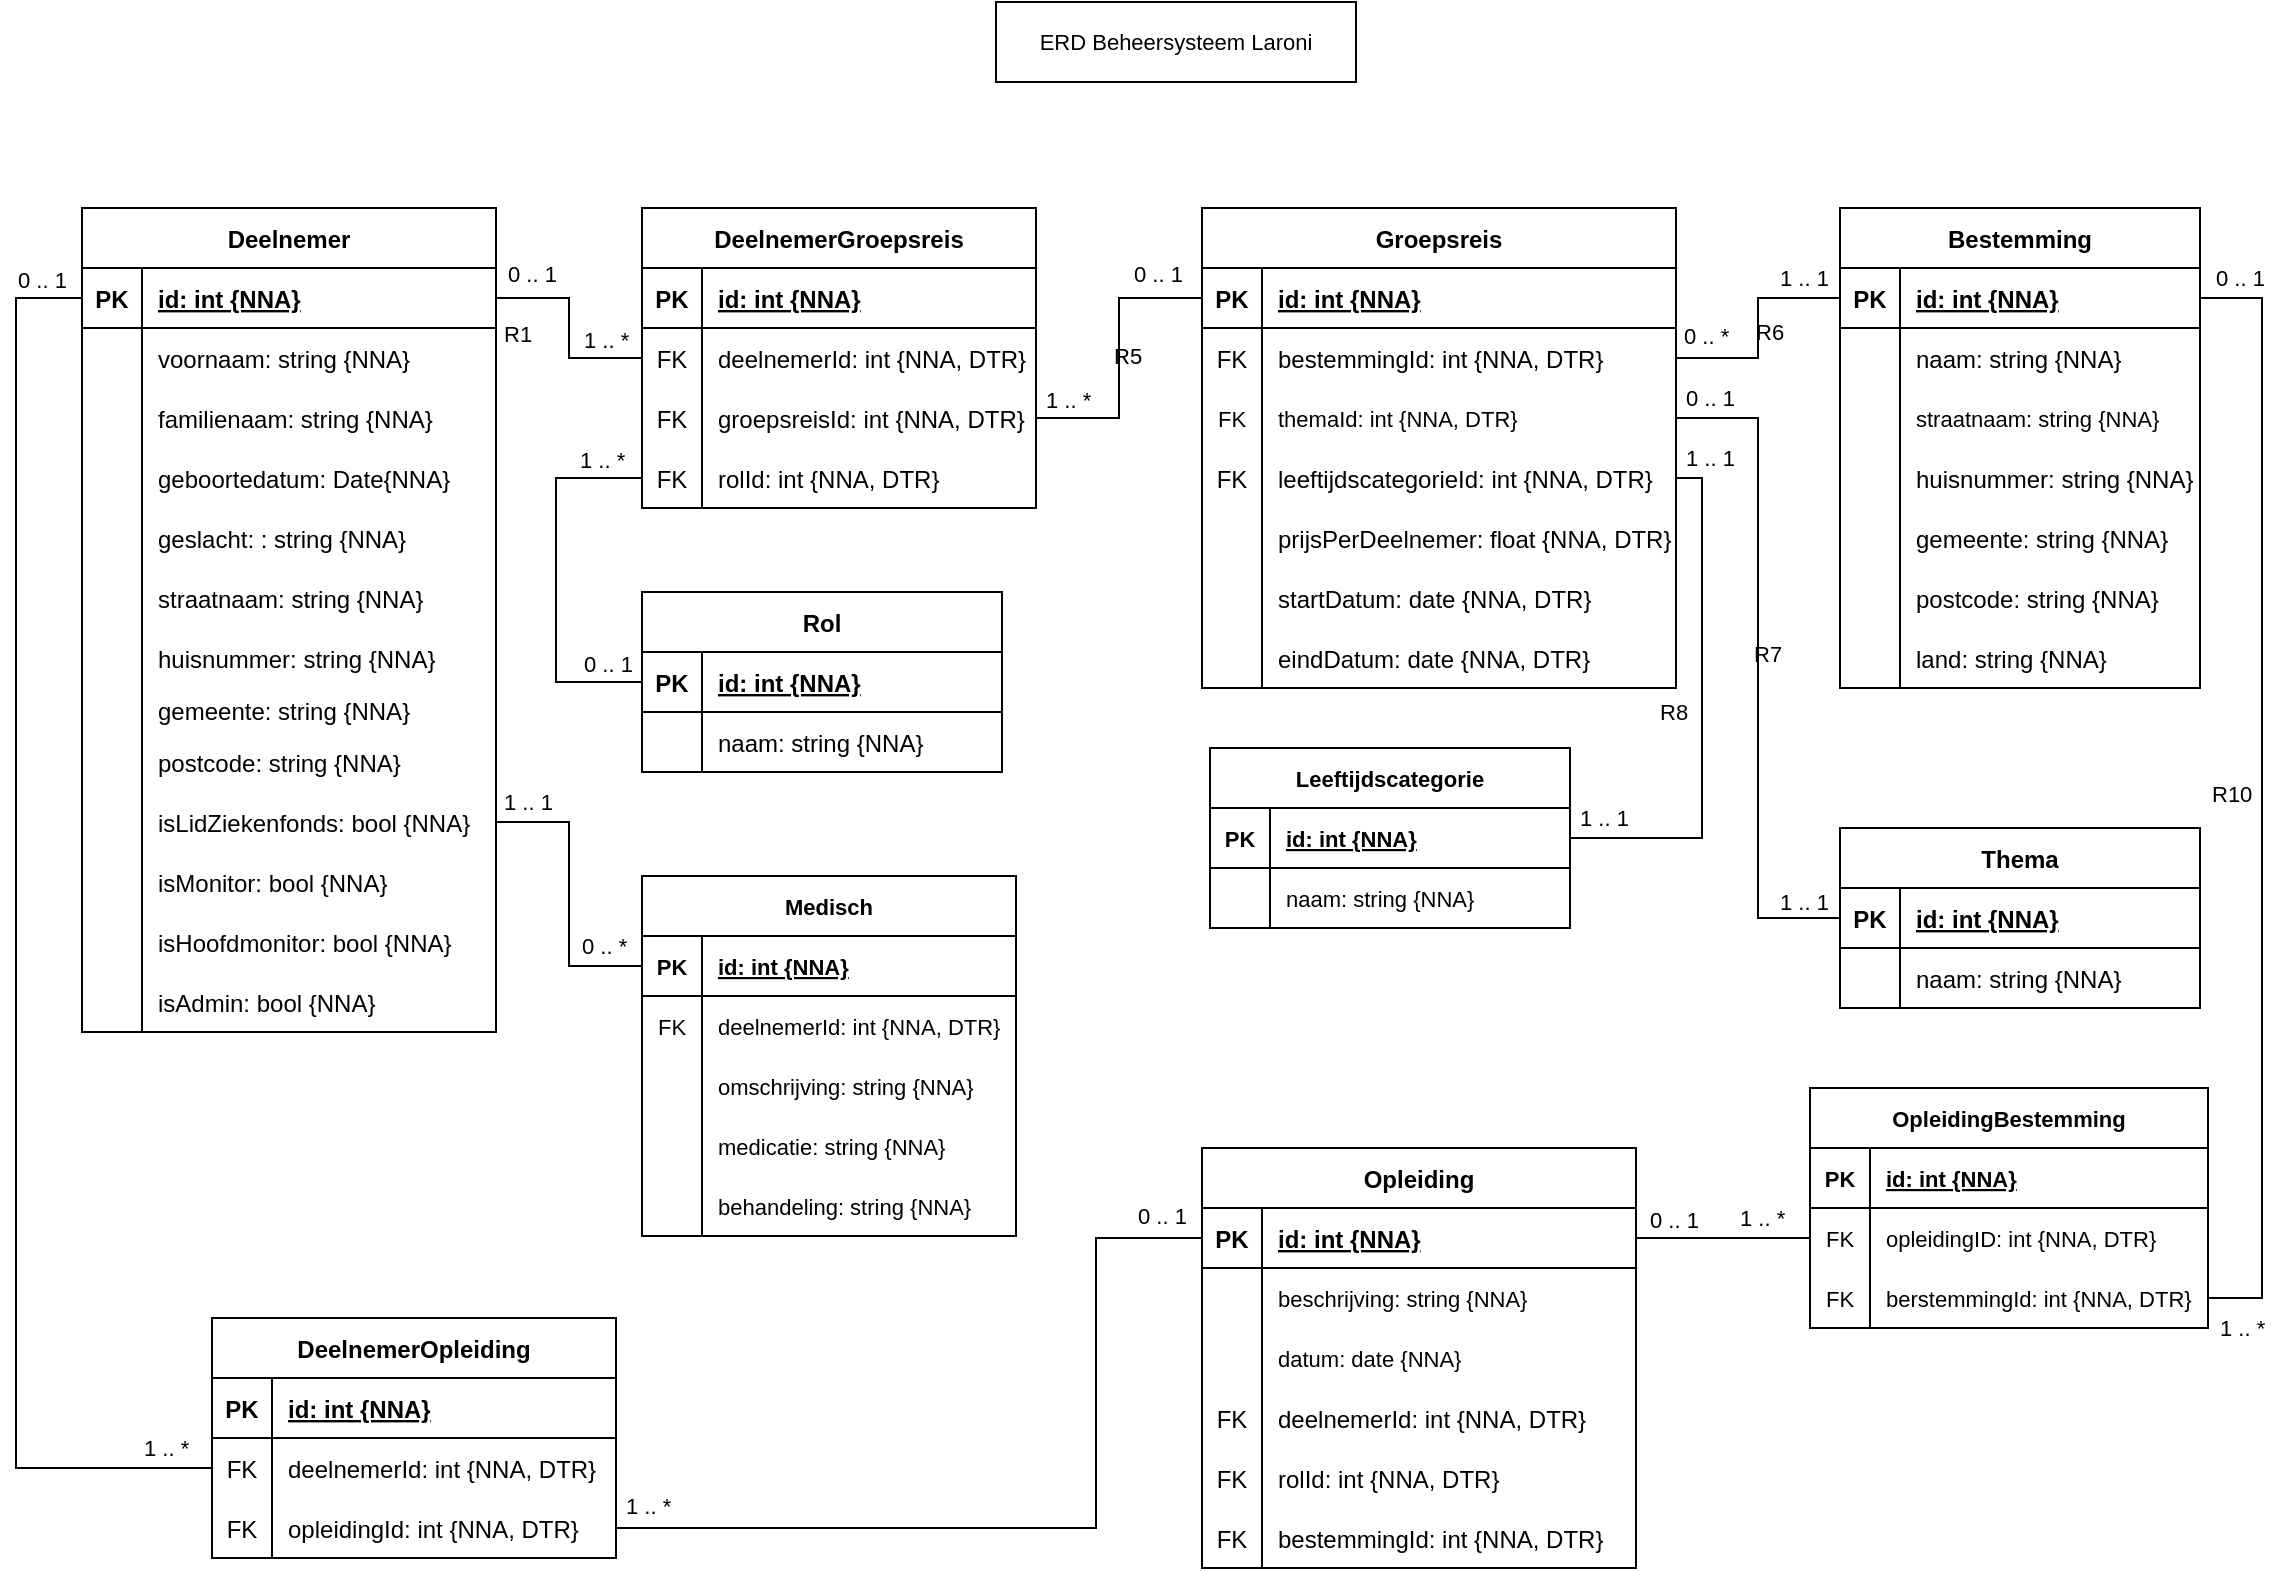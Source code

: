 <mxfile version="21.1.2" type="device">
  <diagram name="Pagina-1" id="-iKXJ7vpiP9KjXeJj10p">
    <mxGraphModel dx="1233" dy="675" grid="1" gridSize="10" guides="1" tooltips="1" connect="1" arrows="1" fold="1" page="1" pageScale="1" pageWidth="1169" pageHeight="827" math="0" shadow="0">
      <root>
        <mxCell id="0" />
        <mxCell id="1" parent="0" />
        <mxCell id="9DzuS08SsGnPD-QDSb7H-27" value="Bestemming" style="shape=table;startSize=30;container=1;collapsible=1;childLayout=tableLayout;fixedRows=1;rowLines=0;fontStyle=1;align=center;resizeLast=1;" parent="1" vertex="1">
          <mxGeometry x="932" y="118" width="180" height="240" as="geometry" />
        </mxCell>
        <mxCell id="9DzuS08SsGnPD-QDSb7H-28" value="" style="shape=tableRow;horizontal=0;startSize=0;swimlaneHead=0;swimlaneBody=0;fillColor=none;collapsible=0;dropTarget=0;points=[[0,0.5],[1,0.5]];portConstraint=eastwest;top=0;left=0;right=0;bottom=1;" parent="9DzuS08SsGnPD-QDSb7H-27" vertex="1">
          <mxGeometry y="30" width="180" height="30" as="geometry" />
        </mxCell>
        <mxCell id="9DzuS08SsGnPD-QDSb7H-29" value="PK" style="shape=partialRectangle;connectable=0;fillColor=none;top=0;left=0;bottom=0;right=0;fontStyle=1;overflow=hidden;" parent="9DzuS08SsGnPD-QDSb7H-28" vertex="1">
          <mxGeometry width="30" height="30" as="geometry">
            <mxRectangle width="30" height="30" as="alternateBounds" />
          </mxGeometry>
        </mxCell>
        <mxCell id="9DzuS08SsGnPD-QDSb7H-30" value="id: int {NNA}" style="shape=partialRectangle;connectable=0;fillColor=none;top=0;left=0;bottom=0;right=0;align=left;spacingLeft=6;fontStyle=5;overflow=hidden;" parent="9DzuS08SsGnPD-QDSb7H-28" vertex="1">
          <mxGeometry x="30" width="150" height="30" as="geometry">
            <mxRectangle width="150" height="30" as="alternateBounds" />
          </mxGeometry>
        </mxCell>
        <mxCell id="9DzuS08SsGnPD-QDSb7H-31" value="" style="shape=tableRow;horizontal=0;startSize=0;swimlaneHead=0;swimlaneBody=0;fillColor=none;collapsible=0;dropTarget=0;points=[[0,0.5],[1,0.5]];portConstraint=eastwest;top=0;left=0;right=0;bottom=0;" parent="9DzuS08SsGnPD-QDSb7H-27" vertex="1">
          <mxGeometry y="60" width="180" height="30" as="geometry" />
        </mxCell>
        <mxCell id="9DzuS08SsGnPD-QDSb7H-32" value="" style="shape=partialRectangle;connectable=0;fillColor=none;top=0;left=0;bottom=0;right=0;editable=1;overflow=hidden;" parent="9DzuS08SsGnPD-QDSb7H-31" vertex="1">
          <mxGeometry width="30" height="30" as="geometry">
            <mxRectangle width="30" height="30" as="alternateBounds" />
          </mxGeometry>
        </mxCell>
        <mxCell id="9DzuS08SsGnPD-QDSb7H-33" value="naam: string {NNA}" style="shape=partialRectangle;connectable=0;fillColor=none;top=0;left=0;bottom=0;right=0;align=left;spacingLeft=6;overflow=hidden;" parent="9DzuS08SsGnPD-QDSb7H-31" vertex="1">
          <mxGeometry x="30" width="150" height="30" as="geometry">
            <mxRectangle width="150" height="30" as="alternateBounds" />
          </mxGeometry>
        </mxCell>
        <mxCell id="vKhlOQj3s0h7kze5yhqw-60" value="" style="shape=tableRow;horizontal=0;startSize=0;swimlaneHead=0;swimlaneBody=0;fillColor=none;collapsible=0;dropTarget=0;points=[[0,0.5],[1,0.5]];portConstraint=eastwest;top=0;left=0;right=0;bottom=0;fontFamily=Helvetica;fontSize=11;fontColor=default;" parent="9DzuS08SsGnPD-QDSb7H-27" vertex="1">
          <mxGeometry y="90" width="180" height="30" as="geometry" />
        </mxCell>
        <mxCell id="vKhlOQj3s0h7kze5yhqw-61" value="" style="shape=partialRectangle;connectable=0;fillColor=none;top=0;left=0;bottom=0;right=0;editable=1;overflow=hidden;fontFamily=Helvetica;fontSize=11;fontColor=default;" parent="vKhlOQj3s0h7kze5yhqw-60" vertex="1">
          <mxGeometry width="30" height="30" as="geometry">
            <mxRectangle width="30" height="30" as="alternateBounds" />
          </mxGeometry>
        </mxCell>
        <mxCell id="vKhlOQj3s0h7kze5yhqw-62" value="straatnaam: string {NNA}" style="shape=partialRectangle;connectable=0;fillColor=none;top=0;left=0;bottom=0;right=0;align=left;spacingLeft=6;overflow=hidden;fontFamily=Helvetica;fontSize=11;fontColor=default;" parent="vKhlOQj3s0h7kze5yhqw-60" vertex="1">
          <mxGeometry x="30" width="150" height="30" as="geometry">
            <mxRectangle width="150" height="30" as="alternateBounds" />
          </mxGeometry>
        </mxCell>
        <mxCell id="9DzuS08SsGnPD-QDSb7H-170" value="" style="shape=tableRow;horizontal=0;startSize=0;swimlaneHead=0;swimlaneBody=0;fillColor=none;collapsible=0;dropTarget=0;points=[[0,0.5],[1,0.5]];portConstraint=eastwest;top=0;left=0;right=0;bottom=0;" parent="9DzuS08SsGnPD-QDSb7H-27" vertex="1">
          <mxGeometry y="120" width="180" height="30" as="geometry" />
        </mxCell>
        <mxCell id="9DzuS08SsGnPD-QDSb7H-171" value="" style="shape=partialRectangle;connectable=0;fillColor=none;top=0;left=0;bottom=0;right=0;editable=1;overflow=hidden;" parent="9DzuS08SsGnPD-QDSb7H-170" vertex="1">
          <mxGeometry width="30" height="30" as="geometry">
            <mxRectangle width="30" height="30" as="alternateBounds" />
          </mxGeometry>
        </mxCell>
        <mxCell id="9DzuS08SsGnPD-QDSb7H-172" value="huisnummer: string {NNA}" style="shape=partialRectangle;connectable=0;fillColor=none;top=0;left=0;bottom=0;right=0;align=left;spacingLeft=6;overflow=hidden;" parent="9DzuS08SsGnPD-QDSb7H-170" vertex="1">
          <mxGeometry x="30" width="150" height="30" as="geometry">
            <mxRectangle width="150" height="30" as="alternateBounds" />
          </mxGeometry>
        </mxCell>
        <mxCell id="9DzuS08SsGnPD-QDSb7H-34" value="" style="shape=tableRow;horizontal=0;startSize=0;swimlaneHead=0;swimlaneBody=0;fillColor=none;collapsible=0;dropTarget=0;points=[[0,0.5],[1,0.5]];portConstraint=eastwest;top=0;left=0;right=0;bottom=0;" parent="9DzuS08SsGnPD-QDSb7H-27" vertex="1">
          <mxGeometry y="150" width="180" height="30" as="geometry" />
        </mxCell>
        <mxCell id="9DzuS08SsGnPD-QDSb7H-35" value="" style="shape=partialRectangle;connectable=0;fillColor=none;top=0;left=0;bottom=0;right=0;editable=1;overflow=hidden;" parent="9DzuS08SsGnPD-QDSb7H-34" vertex="1">
          <mxGeometry width="30" height="30" as="geometry">
            <mxRectangle width="30" height="30" as="alternateBounds" />
          </mxGeometry>
        </mxCell>
        <mxCell id="9DzuS08SsGnPD-QDSb7H-36" value="gemeente: string {NNA}" style="shape=partialRectangle;connectable=0;fillColor=none;top=0;left=0;bottom=0;right=0;align=left;spacingLeft=6;overflow=hidden;" parent="9DzuS08SsGnPD-QDSb7H-34" vertex="1">
          <mxGeometry x="30" width="150" height="30" as="geometry">
            <mxRectangle width="150" height="30" as="alternateBounds" />
          </mxGeometry>
        </mxCell>
        <mxCell id="9DzuS08SsGnPD-QDSb7H-174" value="" style="shape=tableRow;horizontal=0;startSize=0;swimlaneHead=0;swimlaneBody=0;fillColor=none;collapsible=0;dropTarget=0;points=[[0,0.5],[1,0.5]];portConstraint=eastwest;top=0;left=0;right=0;bottom=0;" parent="9DzuS08SsGnPD-QDSb7H-27" vertex="1">
          <mxGeometry y="180" width="180" height="30" as="geometry" />
        </mxCell>
        <mxCell id="9DzuS08SsGnPD-QDSb7H-175" value="" style="shape=partialRectangle;connectable=0;fillColor=none;top=0;left=0;bottom=0;right=0;editable=1;overflow=hidden;" parent="9DzuS08SsGnPD-QDSb7H-174" vertex="1">
          <mxGeometry width="30" height="30" as="geometry">
            <mxRectangle width="30" height="30" as="alternateBounds" />
          </mxGeometry>
        </mxCell>
        <mxCell id="9DzuS08SsGnPD-QDSb7H-176" value="postcode: string {NNA}" style="shape=partialRectangle;connectable=0;fillColor=none;top=0;left=0;bottom=0;right=0;align=left;spacingLeft=6;overflow=hidden;" parent="9DzuS08SsGnPD-QDSb7H-174" vertex="1">
          <mxGeometry x="30" width="150" height="30" as="geometry">
            <mxRectangle width="150" height="30" as="alternateBounds" />
          </mxGeometry>
        </mxCell>
        <mxCell id="9DzuS08SsGnPD-QDSb7H-37" value="" style="shape=tableRow;horizontal=0;startSize=0;swimlaneHead=0;swimlaneBody=0;fillColor=none;collapsible=0;dropTarget=0;points=[[0,0.5],[1,0.5]];portConstraint=eastwest;top=0;left=0;right=0;bottom=0;" parent="9DzuS08SsGnPD-QDSb7H-27" vertex="1">
          <mxGeometry y="210" width="180" height="30" as="geometry" />
        </mxCell>
        <mxCell id="9DzuS08SsGnPD-QDSb7H-38" value="" style="shape=partialRectangle;connectable=0;fillColor=none;top=0;left=0;bottom=0;right=0;editable=1;overflow=hidden;" parent="9DzuS08SsGnPD-QDSb7H-37" vertex="1">
          <mxGeometry width="30" height="30" as="geometry">
            <mxRectangle width="30" height="30" as="alternateBounds" />
          </mxGeometry>
        </mxCell>
        <mxCell id="9DzuS08SsGnPD-QDSb7H-39" value="land: string {NNA}" style="shape=partialRectangle;connectable=0;fillColor=none;top=0;left=0;bottom=0;right=0;align=left;spacingLeft=6;overflow=hidden;" parent="9DzuS08SsGnPD-QDSb7H-37" vertex="1">
          <mxGeometry x="30" width="150" height="30" as="geometry">
            <mxRectangle width="150" height="30" as="alternateBounds" />
          </mxGeometry>
        </mxCell>
        <mxCell id="9DzuS08SsGnPD-QDSb7H-53" value="Opleiding" style="shape=table;startSize=30;container=1;collapsible=1;childLayout=tableLayout;fixedRows=1;rowLines=0;fontStyle=1;align=center;resizeLast=1;" parent="1" vertex="1">
          <mxGeometry x="613" y="588" width="217" height="210" as="geometry" />
        </mxCell>
        <mxCell id="9DzuS08SsGnPD-QDSb7H-54" value="" style="shape=tableRow;horizontal=0;startSize=0;swimlaneHead=0;swimlaneBody=0;fillColor=none;collapsible=0;dropTarget=0;points=[[0,0.5],[1,0.5]];portConstraint=eastwest;top=0;left=0;right=0;bottom=1;" parent="9DzuS08SsGnPD-QDSb7H-53" vertex="1">
          <mxGeometry y="30" width="217" height="30" as="geometry" />
        </mxCell>
        <mxCell id="9DzuS08SsGnPD-QDSb7H-55" value="PK" style="shape=partialRectangle;connectable=0;fillColor=none;top=0;left=0;bottom=0;right=0;fontStyle=1;overflow=hidden;" parent="9DzuS08SsGnPD-QDSb7H-54" vertex="1">
          <mxGeometry width="30" height="30" as="geometry">
            <mxRectangle width="30" height="30" as="alternateBounds" />
          </mxGeometry>
        </mxCell>
        <mxCell id="9DzuS08SsGnPD-QDSb7H-56" value="id: int {NNA}" style="shape=partialRectangle;connectable=0;fillColor=none;top=0;left=0;bottom=0;right=0;align=left;spacingLeft=6;fontStyle=5;overflow=hidden;" parent="9DzuS08SsGnPD-QDSb7H-54" vertex="1">
          <mxGeometry x="30" width="187" height="30" as="geometry">
            <mxRectangle width="187" height="30" as="alternateBounds" />
          </mxGeometry>
        </mxCell>
        <mxCell id="yqq7g0ix0ci-RaBseAdw-11" value="" style="shape=tableRow;horizontal=0;startSize=0;swimlaneHead=0;swimlaneBody=0;fillColor=none;collapsible=0;dropTarget=0;points=[[0,0.5],[1,0.5]];portConstraint=eastwest;top=0;left=0;right=0;bottom=0;fontFamily=Helvetica;fontSize=11;fontColor=default;" parent="9DzuS08SsGnPD-QDSb7H-53" vertex="1">
          <mxGeometry y="60" width="217" height="30" as="geometry" />
        </mxCell>
        <mxCell id="yqq7g0ix0ci-RaBseAdw-12" value="" style="shape=partialRectangle;connectable=0;fillColor=none;top=0;left=0;bottom=0;right=0;editable=1;overflow=hidden;fontFamily=Helvetica;fontSize=11;fontColor=default;" parent="yqq7g0ix0ci-RaBseAdw-11" vertex="1">
          <mxGeometry width="30" height="30" as="geometry">
            <mxRectangle width="30" height="30" as="alternateBounds" />
          </mxGeometry>
        </mxCell>
        <mxCell id="yqq7g0ix0ci-RaBseAdw-13" value="beschrijving: string {NNA}" style="shape=partialRectangle;connectable=0;fillColor=none;top=0;left=0;bottom=0;right=0;align=left;spacingLeft=6;overflow=hidden;fontFamily=Helvetica;fontSize=11;fontColor=default;" parent="yqq7g0ix0ci-RaBseAdw-11" vertex="1">
          <mxGeometry x="30" width="187" height="30" as="geometry">
            <mxRectangle width="187" height="30" as="alternateBounds" />
          </mxGeometry>
        </mxCell>
        <mxCell id="vKhlOQj3s0h7kze5yhqw-35" value="" style="shape=tableRow;horizontal=0;startSize=0;swimlaneHead=0;swimlaneBody=0;fillColor=none;collapsible=0;dropTarget=0;points=[[0,0.5],[1,0.5]];portConstraint=eastwest;top=0;left=0;right=0;bottom=0;fontFamily=Helvetica;fontSize=11;fontColor=default;" parent="9DzuS08SsGnPD-QDSb7H-53" vertex="1">
          <mxGeometry y="90" width="217" height="30" as="geometry" />
        </mxCell>
        <mxCell id="vKhlOQj3s0h7kze5yhqw-36" value="" style="shape=partialRectangle;connectable=0;fillColor=none;top=0;left=0;bottom=0;right=0;editable=1;overflow=hidden;fontFamily=Helvetica;fontSize=11;fontColor=default;" parent="vKhlOQj3s0h7kze5yhqw-35" vertex="1">
          <mxGeometry width="30" height="30" as="geometry">
            <mxRectangle width="30" height="30" as="alternateBounds" />
          </mxGeometry>
        </mxCell>
        <mxCell id="vKhlOQj3s0h7kze5yhqw-37" value="datum: date {NNA}" style="shape=partialRectangle;connectable=0;fillColor=none;top=0;left=0;bottom=0;right=0;align=left;spacingLeft=6;overflow=hidden;fontFamily=Helvetica;fontSize=11;fontColor=default;" parent="vKhlOQj3s0h7kze5yhqw-35" vertex="1">
          <mxGeometry x="30" width="187" height="30" as="geometry">
            <mxRectangle width="187" height="30" as="alternateBounds" />
          </mxGeometry>
        </mxCell>
        <mxCell id="9DzuS08SsGnPD-QDSb7H-57" value="" style="shape=tableRow;horizontal=0;startSize=0;swimlaneHead=0;swimlaneBody=0;fillColor=none;collapsible=0;dropTarget=0;points=[[0,0.5],[1,0.5]];portConstraint=eastwest;top=0;left=0;right=0;bottom=0;" parent="9DzuS08SsGnPD-QDSb7H-53" vertex="1">
          <mxGeometry y="120" width="217" height="30" as="geometry" />
        </mxCell>
        <mxCell id="9DzuS08SsGnPD-QDSb7H-58" value="FK" style="shape=partialRectangle;connectable=0;fillColor=none;top=0;left=0;bottom=0;right=0;editable=1;overflow=hidden;" parent="9DzuS08SsGnPD-QDSb7H-57" vertex="1">
          <mxGeometry width="30" height="30" as="geometry">
            <mxRectangle width="30" height="30" as="alternateBounds" />
          </mxGeometry>
        </mxCell>
        <mxCell id="9DzuS08SsGnPD-QDSb7H-59" value="deelnemerId: int {NNA, DTR}" style="shape=partialRectangle;connectable=0;fillColor=none;top=0;left=0;bottom=0;right=0;align=left;spacingLeft=6;overflow=hidden;" parent="9DzuS08SsGnPD-QDSb7H-57" vertex="1">
          <mxGeometry x="30" width="187" height="30" as="geometry">
            <mxRectangle width="187" height="30" as="alternateBounds" />
          </mxGeometry>
        </mxCell>
        <mxCell id="9DzuS08SsGnPD-QDSb7H-60" value="" style="shape=tableRow;horizontal=0;startSize=0;swimlaneHead=0;swimlaneBody=0;fillColor=none;collapsible=0;dropTarget=0;points=[[0,0.5],[1,0.5]];portConstraint=eastwest;top=0;left=0;right=0;bottom=0;" parent="9DzuS08SsGnPD-QDSb7H-53" vertex="1">
          <mxGeometry y="150" width="217" height="30" as="geometry" />
        </mxCell>
        <mxCell id="9DzuS08SsGnPD-QDSb7H-61" value="FK" style="shape=partialRectangle;connectable=0;fillColor=none;top=0;left=0;bottom=0;right=0;editable=1;overflow=hidden;" parent="9DzuS08SsGnPD-QDSb7H-60" vertex="1">
          <mxGeometry width="30" height="30" as="geometry">
            <mxRectangle width="30" height="30" as="alternateBounds" />
          </mxGeometry>
        </mxCell>
        <mxCell id="9DzuS08SsGnPD-QDSb7H-62" value="rolId: int {NNA, DTR}" style="shape=partialRectangle;connectable=0;fillColor=none;top=0;left=0;bottom=0;right=0;align=left;spacingLeft=6;overflow=hidden;" parent="9DzuS08SsGnPD-QDSb7H-60" vertex="1">
          <mxGeometry x="30" width="187" height="30" as="geometry">
            <mxRectangle width="187" height="30" as="alternateBounds" />
          </mxGeometry>
        </mxCell>
        <mxCell id="9DzuS08SsGnPD-QDSb7H-63" value="" style="shape=tableRow;horizontal=0;startSize=0;swimlaneHead=0;swimlaneBody=0;fillColor=none;collapsible=0;dropTarget=0;points=[[0,0.5],[1,0.5]];portConstraint=eastwest;top=0;left=0;right=0;bottom=0;" parent="9DzuS08SsGnPD-QDSb7H-53" vertex="1">
          <mxGeometry y="180" width="217" height="30" as="geometry" />
        </mxCell>
        <mxCell id="9DzuS08SsGnPD-QDSb7H-64" value="FK" style="shape=partialRectangle;connectable=0;fillColor=none;top=0;left=0;bottom=0;right=0;editable=1;overflow=hidden;" parent="9DzuS08SsGnPD-QDSb7H-63" vertex="1">
          <mxGeometry width="30" height="30" as="geometry">
            <mxRectangle width="30" height="30" as="alternateBounds" />
          </mxGeometry>
        </mxCell>
        <mxCell id="9DzuS08SsGnPD-QDSb7H-65" value="bestemmingId: int {NNA, DTR}" style="shape=partialRectangle;connectable=0;fillColor=none;top=0;left=0;bottom=0;right=0;align=left;spacingLeft=6;overflow=hidden;" parent="9DzuS08SsGnPD-QDSb7H-63" vertex="1">
          <mxGeometry x="30" width="187" height="30" as="geometry">
            <mxRectangle width="187" height="30" as="alternateBounds" />
          </mxGeometry>
        </mxCell>
        <mxCell id="9DzuS08SsGnPD-QDSb7H-66" value="Deelnemer" style="shape=table;startSize=30;container=1;collapsible=1;childLayout=tableLayout;fixedRows=1;rowLines=0;fontStyle=1;align=center;resizeLast=1;" parent="1" vertex="1">
          <mxGeometry x="53" y="118" width="207" height="412" as="geometry" />
        </mxCell>
        <mxCell id="9DzuS08SsGnPD-QDSb7H-67" value="" style="shape=tableRow;horizontal=0;startSize=0;swimlaneHead=0;swimlaneBody=0;fillColor=none;collapsible=0;dropTarget=0;points=[[0,0.5],[1,0.5]];portConstraint=eastwest;top=0;left=0;right=0;bottom=1;" parent="9DzuS08SsGnPD-QDSb7H-66" vertex="1">
          <mxGeometry y="30" width="207" height="30" as="geometry" />
        </mxCell>
        <mxCell id="9DzuS08SsGnPD-QDSb7H-68" value="PK" style="shape=partialRectangle;connectable=0;fillColor=none;top=0;left=0;bottom=0;right=0;fontStyle=1;overflow=hidden;" parent="9DzuS08SsGnPD-QDSb7H-67" vertex="1">
          <mxGeometry width="30" height="30" as="geometry">
            <mxRectangle width="30" height="30" as="alternateBounds" />
          </mxGeometry>
        </mxCell>
        <mxCell id="9DzuS08SsGnPD-QDSb7H-69" value="id: int {NNA}" style="shape=partialRectangle;connectable=0;fillColor=none;top=0;left=0;bottom=0;right=0;align=left;spacingLeft=6;fontStyle=5;overflow=hidden;" parent="9DzuS08SsGnPD-QDSb7H-67" vertex="1">
          <mxGeometry x="30" width="177" height="30" as="geometry">
            <mxRectangle width="177" height="30" as="alternateBounds" />
          </mxGeometry>
        </mxCell>
        <mxCell id="9DzuS08SsGnPD-QDSb7H-70" value="" style="shape=tableRow;horizontal=0;startSize=0;swimlaneHead=0;swimlaneBody=0;fillColor=none;collapsible=0;dropTarget=0;points=[[0,0.5],[1,0.5]];portConstraint=eastwest;top=0;left=0;right=0;bottom=0;" parent="9DzuS08SsGnPD-QDSb7H-66" vertex="1">
          <mxGeometry y="60" width="207" height="30" as="geometry" />
        </mxCell>
        <mxCell id="9DzuS08SsGnPD-QDSb7H-71" value="" style="shape=partialRectangle;connectable=0;fillColor=none;top=0;left=0;bottom=0;right=0;editable=1;overflow=hidden;" parent="9DzuS08SsGnPD-QDSb7H-70" vertex="1">
          <mxGeometry width="30" height="30" as="geometry">
            <mxRectangle width="30" height="30" as="alternateBounds" />
          </mxGeometry>
        </mxCell>
        <mxCell id="9DzuS08SsGnPD-QDSb7H-72" value="voornaam: string {NNA}" style="shape=partialRectangle;connectable=0;fillColor=none;top=0;left=0;bottom=0;right=0;align=left;spacingLeft=6;overflow=hidden;" parent="9DzuS08SsGnPD-QDSb7H-70" vertex="1">
          <mxGeometry x="30" width="177" height="30" as="geometry">
            <mxRectangle width="177" height="30" as="alternateBounds" />
          </mxGeometry>
        </mxCell>
        <mxCell id="9DzuS08SsGnPD-QDSb7H-93" value="" style="shape=tableRow;horizontal=0;startSize=0;swimlaneHead=0;swimlaneBody=0;fillColor=none;collapsible=0;dropTarget=0;points=[[0,0.5],[1,0.5]];portConstraint=eastwest;top=0;left=0;right=0;bottom=0;" parent="9DzuS08SsGnPD-QDSb7H-66" vertex="1">
          <mxGeometry y="90" width="207" height="30" as="geometry" />
        </mxCell>
        <mxCell id="9DzuS08SsGnPD-QDSb7H-94" value="" style="shape=partialRectangle;connectable=0;fillColor=none;top=0;left=0;bottom=0;right=0;editable=1;overflow=hidden;" parent="9DzuS08SsGnPD-QDSb7H-93" vertex="1">
          <mxGeometry width="30" height="30" as="geometry">
            <mxRectangle width="30" height="30" as="alternateBounds" />
          </mxGeometry>
        </mxCell>
        <mxCell id="9DzuS08SsGnPD-QDSb7H-95" value="familienaam: string {NNA}" style="shape=partialRectangle;connectable=0;fillColor=none;top=0;left=0;bottom=0;right=0;align=left;spacingLeft=6;overflow=hidden;" parent="9DzuS08SsGnPD-QDSb7H-93" vertex="1">
          <mxGeometry x="30" width="177" height="30" as="geometry">
            <mxRectangle width="177" height="30" as="alternateBounds" />
          </mxGeometry>
        </mxCell>
        <mxCell id="9DzuS08SsGnPD-QDSb7H-99" value="" style="shape=tableRow;horizontal=0;startSize=0;swimlaneHead=0;swimlaneBody=0;fillColor=none;collapsible=0;dropTarget=0;points=[[0,0.5],[1,0.5]];portConstraint=eastwest;top=0;left=0;right=0;bottom=0;" parent="9DzuS08SsGnPD-QDSb7H-66" vertex="1">
          <mxGeometry y="120" width="207" height="30" as="geometry" />
        </mxCell>
        <mxCell id="9DzuS08SsGnPD-QDSb7H-100" value="" style="shape=partialRectangle;connectable=0;fillColor=none;top=0;left=0;bottom=0;right=0;editable=1;overflow=hidden;" parent="9DzuS08SsGnPD-QDSb7H-99" vertex="1">
          <mxGeometry width="30" height="30" as="geometry">
            <mxRectangle width="30" height="30" as="alternateBounds" />
          </mxGeometry>
        </mxCell>
        <mxCell id="9DzuS08SsGnPD-QDSb7H-101" value="geboortedatum: Date{NNA}" style="shape=partialRectangle;connectable=0;fillColor=none;top=0;left=0;bottom=0;right=0;align=left;spacingLeft=6;overflow=hidden;" parent="9DzuS08SsGnPD-QDSb7H-99" vertex="1">
          <mxGeometry x="30" width="177" height="30" as="geometry">
            <mxRectangle width="177" height="30" as="alternateBounds" />
          </mxGeometry>
        </mxCell>
        <mxCell id="9DzuS08SsGnPD-QDSb7H-102" value="" style="shape=tableRow;horizontal=0;startSize=0;swimlaneHead=0;swimlaneBody=0;fillColor=none;collapsible=0;dropTarget=0;points=[[0,0.5],[1,0.5]];portConstraint=eastwest;top=0;left=0;right=0;bottom=0;" parent="9DzuS08SsGnPD-QDSb7H-66" vertex="1">
          <mxGeometry y="150" width="207" height="30" as="geometry" />
        </mxCell>
        <mxCell id="9DzuS08SsGnPD-QDSb7H-103" value="" style="shape=partialRectangle;connectable=0;fillColor=none;top=0;left=0;bottom=0;right=0;editable=1;overflow=hidden;" parent="9DzuS08SsGnPD-QDSb7H-102" vertex="1">
          <mxGeometry width="30" height="30" as="geometry">
            <mxRectangle width="30" height="30" as="alternateBounds" />
          </mxGeometry>
        </mxCell>
        <mxCell id="9DzuS08SsGnPD-QDSb7H-104" value="geslacht: : string {NNA}" style="shape=partialRectangle;connectable=0;fillColor=none;top=0;left=0;bottom=0;right=0;align=left;spacingLeft=6;overflow=hidden;" parent="9DzuS08SsGnPD-QDSb7H-102" vertex="1">
          <mxGeometry x="30" width="177" height="30" as="geometry">
            <mxRectangle width="177" height="30" as="alternateBounds" />
          </mxGeometry>
        </mxCell>
        <mxCell id="9DzuS08SsGnPD-QDSb7H-149" value="" style="shape=tableRow;horizontal=0;startSize=0;swimlaneHead=0;swimlaneBody=0;fillColor=none;collapsible=0;dropTarget=0;points=[[0,0.5],[1,0.5]];portConstraint=eastwest;top=0;left=0;right=0;bottom=0;" parent="9DzuS08SsGnPD-QDSb7H-66" vertex="1">
          <mxGeometry y="180" width="207" height="30" as="geometry" />
        </mxCell>
        <mxCell id="9DzuS08SsGnPD-QDSb7H-150" value="" style="shape=partialRectangle;connectable=0;fillColor=none;top=0;left=0;bottom=0;right=0;editable=1;overflow=hidden;" parent="9DzuS08SsGnPD-QDSb7H-149" vertex="1">
          <mxGeometry width="30" height="30" as="geometry">
            <mxRectangle width="30" height="30" as="alternateBounds" />
          </mxGeometry>
        </mxCell>
        <mxCell id="9DzuS08SsGnPD-QDSb7H-151" value="straatnaam: string {NNA}" style="shape=partialRectangle;connectable=0;fillColor=none;top=0;left=0;bottom=0;right=0;align=left;spacingLeft=6;overflow=hidden;" parent="9DzuS08SsGnPD-QDSb7H-149" vertex="1">
          <mxGeometry x="30" width="177" height="30" as="geometry">
            <mxRectangle width="177" height="30" as="alternateBounds" />
          </mxGeometry>
        </mxCell>
        <mxCell id="9DzuS08SsGnPD-QDSb7H-152" value="" style="shape=tableRow;horizontal=0;startSize=0;swimlaneHead=0;swimlaneBody=0;fillColor=none;collapsible=0;dropTarget=0;points=[[0,0.5],[1,0.5]];portConstraint=eastwest;top=0;left=0;right=0;bottom=0;" parent="9DzuS08SsGnPD-QDSb7H-66" vertex="1">
          <mxGeometry y="210" width="207" height="30" as="geometry" />
        </mxCell>
        <mxCell id="9DzuS08SsGnPD-QDSb7H-153" value="" style="shape=partialRectangle;connectable=0;fillColor=none;top=0;left=0;bottom=0;right=0;editable=1;overflow=hidden;" parent="9DzuS08SsGnPD-QDSb7H-152" vertex="1">
          <mxGeometry width="30" height="30" as="geometry">
            <mxRectangle width="30" height="30" as="alternateBounds" />
          </mxGeometry>
        </mxCell>
        <mxCell id="9DzuS08SsGnPD-QDSb7H-154" value="huisnummer: string {NNA}" style="shape=partialRectangle;connectable=0;fillColor=none;top=0;left=0;bottom=0;right=0;align=left;spacingLeft=6;overflow=hidden;" parent="9DzuS08SsGnPD-QDSb7H-152" vertex="1">
          <mxGeometry x="30" width="177" height="30" as="geometry">
            <mxRectangle width="177" height="30" as="alternateBounds" />
          </mxGeometry>
        </mxCell>
        <mxCell id="9DzuS08SsGnPD-QDSb7H-96" value="" style="shape=tableRow;horizontal=0;startSize=0;swimlaneHead=0;swimlaneBody=0;fillColor=none;collapsible=0;dropTarget=0;points=[[0,0.5],[1,0.5]];portConstraint=eastwest;top=0;left=0;right=0;bottom=0;" parent="9DzuS08SsGnPD-QDSb7H-66" vertex="1">
          <mxGeometry y="240" width="207" height="22" as="geometry" />
        </mxCell>
        <mxCell id="9DzuS08SsGnPD-QDSb7H-97" value="" style="shape=partialRectangle;connectable=0;fillColor=none;top=0;left=0;bottom=0;right=0;editable=1;overflow=hidden;" parent="9DzuS08SsGnPD-QDSb7H-96" vertex="1">
          <mxGeometry width="30" height="22" as="geometry">
            <mxRectangle width="30" height="22" as="alternateBounds" />
          </mxGeometry>
        </mxCell>
        <mxCell id="9DzuS08SsGnPD-QDSb7H-98" value="gemeente: string {NNA}" style="shape=partialRectangle;connectable=0;fillColor=none;top=0;left=0;bottom=0;right=0;align=left;spacingLeft=6;overflow=hidden;" parent="9DzuS08SsGnPD-QDSb7H-96" vertex="1">
          <mxGeometry x="30" width="177" height="22" as="geometry">
            <mxRectangle width="177" height="22" as="alternateBounds" />
          </mxGeometry>
        </mxCell>
        <mxCell id="9DzuS08SsGnPD-QDSb7H-159" value="" style="shape=tableRow;horizontal=0;startSize=0;swimlaneHead=0;swimlaneBody=0;fillColor=none;collapsible=0;dropTarget=0;points=[[0,0.5],[1,0.5]];portConstraint=eastwest;top=0;left=0;right=0;bottom=0;" parent="9DzuS08SsGnPD-QDSb7H-66" vertex="1">
          <mxGeometry y="262" width="207" height="30" as="geometry" />
        </mxCell>
        <mxCell id="9DzuS08SsGnPD-QDSb7H-160" value="" style="shape=partialRectangle;connectable=0;fillColor=none;top=0;left=0;bottom=0;right=0;editable=1;overflow=hidden;" parent="9DzuS08SsGnPD-QDSb7H-159" vertex="1">
          <mxGeometry width="30" height="30" as="geometry">
            <mxRectangle width="30" height="30" as="alternateBounds" />
          </mxGeometry>
        </mxCell>
        <mxCell id="9DzuS08SsGnPD-QDSb7H-161" value="postcode: string {NNA}" style="shape=partialRectangle;connectable=0;fillColor=none;top=0;left=0;bottom=0;right=0;align=left;spacingLeft=6;overflow=hidden;" parent="9DzuS08SsGnPD-QDSb7H-159" vertex="1">
          <mxGeometry x="30" width="177" height="30" as="geometry">
            <mxRectangle width="177" height="30" as="alternateBounds" />
          </mxGeometry>
        </mxCell>
        <mxCell id="9DzuS08SsGnPD-QDSb7H-108" value="" style="shape=tableRow;horizontal=0;startSize=0;swimlaneHead=0;swimlaneBody=0;fillColor=none;collapsible=0;dropTarget=0;points=[[0,0.5],[1,0.5]];portConstraint=eastwest;top=0;left=0;right=0;bottom=0;" parent="9DzuS08SsGnPD-QDSb7H-66" vertex="1">
          <mxGeometry y="292" width="207" height="30" as="geometry" />
        </mxCell>
        <mxCell id="9DzuS08SsGnPD-QDSb7H-109" value="" style="shape=partialRectangle;connectable=0;fillColor=none;top=0;left=0;bottom=0;right=0;editable=1;overflow=hidden;" parent="9DzuS08SsGnPD-QDSb7H-108" vertex="1">
          <mxGeometry width="30" height="30" as="geometry">
            <mxRectangle width="30" height="30" as="alternateBounds" />
          </mxGeometry>
        </mxCell>
        <mxCell id="9DzuS08SsGnPD-QDSb7H-110" value="isLidZiekenfonds: bool {NNA}" style="shape=partialRectangle;connectable=0;fillColor=none;top=0;left=0;bottom=0;right=0;align=left;spacingLeft=6;overflow=hidden;" parent="9DzuS08SsGnPD-QDSb7H-108" vertex="1">
          <mxGeometry x="30" width="177" height="30" as="geometry">
            <mxRectangle width="177" height="30" as="alternateBounds" />
          </mxGeometry>
        </mxCell>
        <mxCell id="IW17eLMsOM3_xvn3n9O6-5" value="" style="shape=tableRow;horizontal=0;startSize=0;swimlaneHead=0;swimlaneBody=0;fillColor=none;collapsible=0;dropTarget=0;points=[[0,0.5],[1,0.5]];portConstraint=eastwest;top=0;left=0;right=0;bottom=0;" parent="9DzuS08SsGnPD-QDSb7H-66" vertex="1">
          <mxGeometry y="322" width="207" height="30" as="geometry" />
        </mxCell>
        <mxCell id="IW17eLMsOM3_xvn3n9O6-6" value="" style="shape=partialRectangle;connectable=0;fillColor=none;top=0;left=0;bottom=0;right=0;editable=1;overflow=hidden;" parent="IW17eLMsOM3_xvn3n9O6-5" vertex="1">
          <mxGeometry width="30" height="30" as="geometry">
            <mxRectangle width="30" height="30" as="alternateBounds" />
          </mxGeometry>
        </mxCell>
        <mxCell id="IW17eLMsOM3_xvn3n9O6-7" value="isMonitor: bool {NNA}" style="shape=partialRectangle;connectable=0;fillColor=none;top=0;left=0;bottom=0;right=0;align=left;spacingLeft=6;overflow=hidden;" parent="IW17eLMsOM3_xvn3n9O6-5" vertex="1">
          <mxGeometry x="30" width="177" height="30" as="geometry">
            <mxRectangle width="177" height="30" as="alternateBounds" />
          </mxGeometry>
        </mxCell>
        <mxCell id="IW17eLMsOM3_xvn3n9O6-8" value="" style="shape=tableRow;horizontal=0;startSize=0;swimlaneHead=0;swimlaneBody=0;fillColor=none;collapsible=0;dropTarget=0;points=[[0,0.5],[1,0.5]];portConstraint=eastwest;top=0;left=0;right=0;bottom=0;" parent="9DzuS08SsGnPD-QDSb7H-66" vertex="1">
          <mxGeometry y="352" width="207" height="30" as="geometry" />
        </mxCell>
        <mxCell id="IW17eLMsOM3_xvn3n9O6-9" value="" style="shape=partialRectangle;connectable=0;fillColor=none;top=0;left=0;bottom=0;right=0;editable=1;overflow=hidden;" parent="IW17eLMsOM3_xvn3n9O6-8" vertex="1">
          <mxGeometry width="30" height="30" as="geometry">
            <mxRectangle width="30" height="30" as="alternateBounds" />
          </mxGeometry>
        </mxCell>
        <mxCell id="IW17eLMsOM3_xvn3n9O6-10" value="isHoofdmonitor: bool {NNA}" style="shape=partialRectangle;connectable=0;fillColor=none;top=0;left=0;bottom=0;right=0;align=left;spacingLeft=6;overflow=hidden;" parent="IW17eLMsOM3_xvn3n9O6-8" vertex="1">
          <mxGeometry x="30" width="177" height="30" as="geometry">
            <mxRectangle width="177" height="30" as="alternateBounds" />
          </mxGeometry>
        </mxCell>
        <mxCell id="9DzuS08SsGnPD-QDSb7H-190" value="" style="shape=tableRow;horizontal=0;startSize=0;swimlaneHead=0;swimlaneBody=0;fillColor=none;collapsible=0;dropTarget=0;points=[[0,0.5],[1,0.5]];portConstraint=eastwest;top=0;left=0;right=0;bottom=0;" parent="9DzuS08SsGnPD-QDSb7H-66" vertex="1">
          <mxGeometry y="382" width="207" height="30" as="geometry" />
        </mxCell>
        <mxCell id="9DzuS08SsGnPD-QDSb7H-191" value="" style="shape=partialRectangle;connectable=0;fillColor=none;top=0;left=0;bottom=0;right=0;editable=1;overflow=hidden;" parent="9DzuS08SsGnPD-QDSb7H-190" vertex="1">
          <mxGeometry width="30" height="30" as="geometry">
            <mxRectangle width="30" height="30" as="alternateBounds" />
          </mxGeometry>
        </mxCell>
        <mxCell id="9DzuS08SsGnPD-QDSb7H-192" value="isAdmin: bool {NNA}" style="shape=partialRectangle;connectable=0;fillColor=none;top=0;left=0;bottom=0;right=0;align=left;spacingLeft=6;overflow=hidden;" parent="9DzuS08SsGnPD-QDSb7H-190" vertex="1">
          <mxGeometry x="30" width="177" height="30" as="geometry">
            <mxRectangle width="177" height="30" as="alternateBounds" />
          </mxGeometry>
        </mxCell>
        <mxCell id="9DzuS08SsGnPD-QDSb7H-79" value="Groepsreis" style="shape=table;startSize=30;container=1;collapsible=1;childLayout=tableLayout;fixedRows=1;rowLines=0;fontStyle=1;align=center;resizeLast=1;" parent="1" vertex="1">
          <mxGeometry x="613" y="118" width="237" height="240" as="geometry" />
        </mxCell>
        <mxCell id="9DzuS08SsGnPD-QDSb7H-80" value="" style="shape=tableRow;horizontal=0;startSize=0;swimlaneHead=0;swimlaneBody=0;fillColor=none;collapsible=0;dropTarget=0;points=[[0,0.5],[1,0.5]];portConstraint=eastwest;top=0;left=0;right=0;bottom=1;" parent="9DzuS08SsGnPD-QDSb7H-79" vertex="1">
          <mxGeometry y="30" width="237" height="30" as="geometry" />
        </mxCell>
        <mxCell id="9DzuS08SsGnPD-QDSb7H-81" value="PK" style="shape=partialRectangle;connectable=0;fillColor=none;top=0;left=0;bottom=0;right=0;fontStyle=1;overflow=hidden;" parent="9DzuS08SsGnPD-QDSb7H-80" vertex="1">
          <mxGeometry width="30" height="30" as="geometry">
            <mxRectangle width="30" height="30" as="alternateBounds" />
          </mxGeometry>
        </mxCell>
        <mxCell id="9DzuS08SsGnPD-QDSb7H-82" value="id: int {NNA}" style="shape=partialRectangle;connectable=0;fillColor=none;top=0;left=0;bottom=0;right=0;align=left;spacingLeft=6;fontStyle=5;overflow=hidden;" parent="9DzuS08SsGnPD-QDSb7H-80" vertex="1">
          <mxGeometry x="30" width="207" height="30" as="geometry">
            <mxRectangle width="207" height="30" as="alternateBounds" />
          </mxGeometry>
        </mxCell>
        <mxCell id="9DzuS08SsGnPD-QDSb7H-83" value="" style="shape=tableRow;horizontal=0;startSize=0;swimlaneHead=0;swimlaneBody=0;fillColor=none;collapsible=0;dropTarget=0;points=[[0,0.5],[1,0.5]];portConstraint=eastwest;top=0;left=0;right=0;bottom=0;" parent="9DzuS08SsGnPD-QDSb7H-79" vertex="1">
          <mxGeometry y="60" width="237" height="30" as="geometry" />
        </mxCell>
        <mxCell id="9DzuS08SsGnPD-QDSb7H-84" value="FK" style="shape=partialRectangle;connectable=0;fillColor=none;top=0;left=0;bottom=0;right=0;editable=1;overflow=hidden;" parent="9DzuS08SsGnPD-QDSb7H-83" vertex="1">
          <mxGeometry width="30" height="30" as="geometry">
            <mxRectangle width="30" height="30" as="alternateBounds" />
          </mxGeometry>
        </mxCell>
        <mxCell id="9DzuS08SsGnPD-QDSb7H-85" value="bestemmingId: int {NNA, DTR}" style="shape=partialRectangle;connectable=0;fillColor=none;top=0;left=0;bottom=0;right=0;align=left;spacingLeft=6;overflow=hidden;" parent="9DzuS08SsGnPD-QDSb7H-83" vertex="1">
          <mxGeometry x="30" width="207" height="30" as="geometry">
            <mxRectangle width="207" height="30" as="alternateBounds" />
          </mxGeometry>
        </mxCell>
        <mxCell id="vKhlOQj3s0h7kze5yhqw-42" value="" style="shape=tableRow;horizontal=0;startSize=0;swimlaneHead=0;swimlaneBody=0;fillColor=none;collapsible=0;dropTarget=0;points=[[0,0.5],[1,0.5]];portConstraint=eastwest;top=0;left=0;right=0;bottom=0;fontFamily=Helvetica;fontSize=11;fontColor=default;" parent="9DzuS08SsGnPD-QDSb7H-79" vertex="1">
          <mxGeometry y="90" width="237" height="30" as="geometry" />
        </mxCell>
        <mxCell id="vKhlOQj3s0h7kze5yhqw-43" value="FK" style="shape=partialRectangle;connectable=0;fillColor=none;top=0;left=0;bottom=0;right=0;editable=1;overflow=hidden;fontFamily=Helvetica;fontSize=11;fontColor=default;" parent="vKhlOQj3s0h7kze5yhqw-42" vertex="1">
          <mxGeometry width="30" height="30" as="geometry">
            <mxRectangle width="30" height="30" as="alternateBounds" />
          </mxGeometry>
        </mxCell>
        <mxCell id="vKhlOQj3s0h7kze5yhqw-44" value="themaId: int {NNA, DTR}" style="shape=partialRectangle;connectable=0;fillColor=none;top=0;left=0;bottom=0;right=0;align=left;spacingLeft=6;overflow=hidden;fontFamily=Helvetica;fontSize=11;fontColor=default;" parent="vKhlOQj3s0h7kze5yhqw-42" vertex="1">
          <mxGeometry x="30" width="207" height="30" as="geometry">
            <mxRectangle width="207" height="30" as="alternateBounds" />
          </mxGeometry>
        </mxCell>
        <mxCell id="9DzuS08SsGnPD-QDSb7H-86" value="" style="shape=tableRow;horizontal=0;startSize=0;swimlaneHead=0;swimlaneBody=0;fillColor=none;collapsible=0;dropTarget=0;points=[[0,0.5],[1,0.5]];portConstraint=eastwest;top=0;left=0;right=0;bottom=0;" parent="9DzuS08SsGnPD-QDSb7H-79" vertex="1">
          <mxGeometry y="120" width="237" height="30" as="geometry" />
        </mxCell>
        <mxCell id="9DzuS08SsGnPD-QDSb7H-87" value="FK" style="shape=partialRectangle;connectable=0;fillColor=none;top=0;left=0;bottom=0;right=0;editable=1;overflow=hidden;" parent="9DzuS08SsGnPD-QDSb7H-86" vertex="1">
          <mxGeometry width="30" height="30" as="geometry">
            <mxRectangle width="30" height="30" as="alternateBounds" />
          </mxGeometry>
        </mxCell>
        <mxCell id="9DzuS08SsGnPD-QDSb7H-88" value="leeftijdscategorieId: int {NNA, DTR}" style="shape=partialRectangle;connectable=0;fillColor=none;top=0;left=0;bottom=0;right=0;align=left;spacingLeft=6;overflow=hidden;" parent="9DzuS08SsGnPD-QDSb7H-86" vertex="1">
          <mxGeometry x="30" width="207" height="30" as="geometry">
            <mxRectangle width="207" height="30" as="alternateBounds" />
          </mxGeometry>
        </mxCell>
        <mxCell id="9DzuS08SsGnPD-QDSb7H-89" value="" style="shape=tableRow;horizontal=0;startSize=0;swimlaneHead=0;swimlaneBody=0;fillColor=none;collapsible=0;dropTarget=0;points=[[0,0.5],[1,0.5]];portConstraint=eastwest;top=0;left=0;right=0;bottom=0;" parent="9DzuS08SsGnPD-QDSb7H-79" vertex="1">
          <mxGeometry y="150" width="237" height="30" as="geometry" />
        </mxCell>
        <mxCell id="9DzuS08SsGnPD-QDSb7H-90" value="" style="shape=partialRectangle;connectable=0;fillColor=none;top=0;left=0;bottom=0;right=0;editable=1;overflow=hidden;" parent="9DzuS08SsGnPD-QDSb7H-89" vertex="1">
          <mxGeometry width="30" height="30" as="geometry">
            <mxRectangle width="30" height="30" as="alternateBounds" />
          </mxGeometry>
        </mxCell>
        <mxCell id="9DzuS08SsGnPD-QDSb7H-91" value="prijsPerDeelnemer: float {NNA, DTR}" style="shape=partialRectangle;connectable=0;fillColor=none;top=0;left=0;bottom=0;right=0;align=left;spacingLeft=6;overflow=hidden;" parent="9DzuS08SsGnPD-QDSb7H-89" vertex="1">
          <mxGeometry x="30" width="207" height="30" as="geometry">
            <mxRectangle width="207" height="30" as="alternateBounds" />
          </mxGeometry>
        </mxCell>
        <mxCell id="KnyPfG5QqA84Z1IZ4MK2-4" value="" style="shape=tableRow;horizontal=0;startSize=0;swimlaneHead=0;swimlaneBody=0;fillColor=none;collapsible=0;dropTarget=0;points=[[0,0.5],[1,0.5]];portConstraint=eastwest;top=0;left=0;right=0;bottom=0;" vertex="1" parent="9DzuS08SsGnPD-QDSb7H-79">
          <mxGeometry y="180" width="237" height="30" as="geometry" />
        </mxCell>
        <mxCell id="KnyPfG5QqA84Z1IZ4MK2-5" value="" style="shape=partialRectangle;connectable=0;fillColor=none;top=0;left=0;bottom=0;right=0;editable=1;overflow=hidden;" vertex="1" parent="KnyPfG5QqA84Z1IZ4MK2-4">
          <mxGeometry width="30" height="30" as="geometry">
            <mxRectangle width="30" height="30" as="alternateBounds" />
          </mxGeometry>
        </mxCell>
        <mxCell id="KnyPfG5QqA84Z1IZ4MK2-6" value="startDatum: date {NNA, DTR}" style="shape=partialRectangle;connectable=0;fillColor=none;top=0;left=0;bottom=0;right=0;align=left;spacingLeft=6;overflow=hidden;" vertex="1" parent="KnyPfG5QqA84Z1IZ4MK2-4">
          <mxGeometry x="30" width="207" height="30" as="geometry">
            <mxRectangle width="207" height="30" as="alternateBounds" />
          </mxGeometry>
        </mxCell>
        <mxCell id="KnyPfG5QqA84Z1IZ4MK2-1" value="" style="shape=tableRow;horizontal=0;startSize=0;swimlaneHead=0;swimlaneBody=0;fillColor=none;collapsible=0;dropTarget=0;points=[[0,0.5],[1,0.5]];portConstraint=eastwest;top=0;left=0;right=0;bottom=0;" vertex="1" parent="9DzuS08SsGnPD-QDSb7H-79">
          <mxGeometry y="210" width="237" height="30" as="geometry" />
        </mxCell>
        <mxCell id="KnyPfG5QqA84Z1IZ4MK2-2" value="" style="shape=partialRectangle;connectable=0;fillColor=none;top=0;left=0;bottom=0;right=0;editable=1;overflow=hidden;" vertex="1" parent="KnyPfG5QqA84Z1IZ4MK2-1">
          <mxGeometry width="30" height="30" as="geometry">
            <mxRectangle width="30" height="30" as="alternateBounds" />
          </mxGeometry>
        </mxCell>
        <mxCell id="KnyPfG5QqA84Z1IZ4MK2-3" value="eindDatum: date {NNA, DTR}" style="shape=partialRectangle;connectable=0;fillColor=none;top=0;left=0;bottom=0;right=0;align=left;spacingLeft=6;overflow=hidden;" vertex="1" parent="KnyPfG5QqA84Z1IZ4MK2-1">
          <mxGeometry x="30" width="207" height="30" as="geometry">
            <mxRectangle width="207" height="30" as="alternateBounds" />
          </mxGeometry>
        </mxCell>
        <mxCell id="9DzuS08SsGnPD-QDSb7H-117" value="DeelnemerGroepsreis" style="shape=table;startSize=30;container=1;collapsible=1;childLayout=tableLayout;fixedRows=1;rowLines=0;fontStyle=1;align=center;resizeLast=1;" parent="1" vertex="1">
          <mxGeometry x="333" y="118" width="197" height="150" as="geometry" />
        </mxCell>
        <mxCell id="9DzuS08SsGnPD-QDSb7H-118" value="" style="shape=tableRow;horizontal=0;startSize=0;swimlaneHead=0;swimlaneBody=0;fillColor=none;collapsible=0;dropTarget=0;points=[[0,0.5],[1,0.5]];portConstraint=eastwest;top=0;left=0;right=0;bottom=1;" parent="9DzuS08SsGnPD-QDSb7H-117" vertex="1">
          <mxGeometry y="30" width="197" height="30" as="geometry" />
        </mxCell>
        <mxCell id="9DzuS08SsGnPD-QDSb7H-119" value="PK" style="shape=partialRectangle;connectable=0;fillColor=none;top=0;left=0;bottom=0;right=0;fontStyle=1;overflow=hidden;" parent="9DzuS08SsGnPD-QDSb7H-118" vertex="1">
          <mxGeometry width="30" height="30" as="geometry">
            <mxRectangle width="30" height="30" as="alternateBounds" />
          </mxGeometry>
        </mxCell>
        <mxCell id="9DzuS08SsGnPD-QDSb7H-120" value="id: int {NNA}" style="shape=partialRectangle;connectable=0;fillColor=none;top=0;left=0;bottom=0;right=0;align=left;spacingLeft=6;fontStyle=5;overflow=hidden;" parent="9DzuS08SsGnPD-QDSb7H-118" vertex="1">
          <mxGeometry x="30" width="167" height="30" as="geometry">
            <mxRectangle width="167" height="30" as="alternateBounds" />
          </mxGeometry>
        </mxCell>
        <mxCell id="9DzuS08SsGnPD-QDSb7H-130" value="" style="shape=tableRow;horizontal=0;startSize=0;swimlaneHead=0;swimlaneBody=0;fillColor=none;collapsible=0;dropTarget=0;points=[[0,0.5],[1,0.5]];portConstraint=eastwest;top=0;left=0;right=0;bottom=0;" parent="9DzuS08SsGnPD-QDSb7H-117" vertex="1">
          <mxGeometry y="60" width="197" height="30" as="geometry" />
        </mxCell>
        <mxCell id="9DzuS08SsGnPD-QDSb7H-131" value="FK" style="shape=partialRectangle;connectable=0;fillColor=none;top=0;left=0;bottom=0;right=0;fontStyle=0;overflow=hidden;" parent="9DzuS08SsGnPD-QDSb7H-130" vertex="1">
          <mxGeometry width="30" height="30" as="geometry">
            <mxRectangle width="30" height="30" as="alternateBounds" />
          </mxGeometry>
        </mxCell>
        <mxCell id="9DzuS08SsGnPD-QDSb7H-132" value="deelnemerId: int {NNA, DTR}" style="shape=partialRectangle;connectable=0;fillColor=none;top=0;left=0;bottom=0;right=0;align=left;spacingLeft=6;fontStyle=0;overflow=hidden;" parent="9DzuS08SsGnPD-QDSb7H-130" vertex="1">
          <mxGeometry x="30" width="167" height="30" as="geometry">
            <mxRectangle width="167" height="30" as="alternateBounds" />
          </mxGeometry>
        </mxCell>
        <mxCell id="9DzuS08SsGnPD-QDSb7H-133" value="" style="shape=tableRow;horizontal=0;startSize=0;swimlaneHead=0;swimlaneBody=0;fillColor=none;collapsible=0;dropTarget=0;points=[[0,0.5],[1,0.5]];portConstraint=eastwest;top=0;left=0;right=0;bottom=0;" parent="9DzuS08SsGnPD-QDSb7H-117" vertex="1">
          <mxGeometry y="90" width="197" height="30" as="geometry" />
        </mxCell>
        <mxCell id="9DzuS08SsGnPD-QDSb7H-134" value="FK" style="shape=partialRectangle;connectable=0;fillColor=none;top=0;left=0;bottom=0;right=0;fontStyle=0;overflow=hidden;" parent="9DzuS08SsGnPD-QDSb7H-133" vertex="1">
          <mxGeometry width="30" height="30" as="geometry">
            <mxRectangle width="30" height="30" as="alternateBounds" />
          </mxGeometry>
        </mxCell>
        <mxCell id="9DzuS08SsGnPD-QDSb7H-135" value="groepsreisId: int {NNA, DTR}" style="shape=partialRectangle;connectable=0;fillColor=none;top=0;left=0;bottom=0;right=0;align=left;spacingLeft=6;fontStyle=0;overflow=hidden;" parent="9DzuS08SsGnPD-QDSb7H-133" vertex="1">
          <mxGeometry x="30" width="167" height="30" as="geometry">
            <mxRectangle width="167" height="30" as="alternateBounds" />
          </mxGeometry>
        </mxCell>
        <mxCell id="9DzuS08SsGnPD-QDSb7H-73" value="" style="shape=tableRow;horizontal=0;startSize=0;swimlaneHead=0;swimlaneBody=0;fillColor=none;collapsible=0;dropTarget=0;points=[[0,0.5],[1,0.5]];portConstraint=eastwest;top=0;left=0;right=0;bottom=0;" parent="9DzuS08SsGnPD-QDSb7H-117" vertex="1">
          <mxGeometry y="120" width="197" height="30" as="geometry" />
        </mxCell>
        <mxCell id="9DzuS08SsGnPD-QDSb7H-74" value="FK" style="shape=partialRectangle;connectable=0;fillColor=none;top=0;left=0;bottom=0;right=0;editable=1;overflow=hidden;" parent="9DzuS08SsGnPD-QDSb7H-73" vertex="1">
          <mxGeometry width="30" height="30" as="geometry">
            <mxRectangle width="30" height="30" as="alternateBounds" />
          </mxGeometry>
        </mxCell>
        <mxCell id="9DzuS08SsGnPD-QDSb7H-75" value="rolId: int {NNA, DTR}" style="shape=partialRectangle;connectable=0;fillColor=none;top=0;left=0;bottom=0;right=0;align=left;spacingLeft=6;overflow=hidden;" parent="9DzuS08SsGnPD-QDSb7H-73" vertex="1">
          <mxGeometry x="30" width="167" height="30" as="geometry">
            <mxRectangle width="167" height="30" as="alternateBounds" />
          </mxGeometry>
        </mxCell>
        <mxCell id="9DzuS08SsGnPD-QDSb7H-177" value="Thema" style="shape=table;startSize=30;container=1;collapsible=1;childLayout=tableLayout;fixedRows=1;rowLines=0;fontStyle=1;align=center;resizeLast=1;" parent="1" vertex="1">
          <mxGeometry x="932" y="428" width="180" height="90" as="geometry" />
        </mxCell>
        <mxCell id="9DzuS08SsGnPD-QDSb7H-178" value="" style="shape=tableRow;horizontal=0;startSize=0;swimlaneHead=0;swimlaneBody=0;fillColor=none;collapsible=0;dropTarget=0;points=[[0,0.5],[1,0.5]];portConstraint=eastwest;top=0;left=0;right=0;bottom=1;" parent="9DzuS08SsGnPD-QDSb7H-177" vertex="1">
          <mxGeometry y="30" width="180" height="30" as="geometry" />
        </mxCell>
        <mxCell id="9DzuS08SsGnPD-QDSb7H-179" value="PK" style="shape=partialRectangle;connectable=0;fillColor=none;top=0;left=0;bottom=0;right=0;fontStyle=1;overflow=hidden;" parent="9DzuS08SsGnPD-QDSb7H-178" vertex="1">
          <mxGeometry width="30" height="30" as="geometry">
            <mxRectangle width="30" height="30" as="alternateBounds" />
          </mxGeometry>
        </mxCell>
        <mxCell id="9DzuS08SsGnPD-QDSb7H-180" value="id: int {NNA}" style="shape=partialRectangle;connectable=0;fillColor=none;top=0;left=0;bottom=0;right=0;align=left;spacingLeft=6;fontStyle=5;overflow=hidden;" parent="9DzuS08SsGnPD-QDSb7H-178" vertex="1">
          <mxGeometry x="30" width="150" height="30" as="geometry">
            <mxRectangle width="150" height="30" as="alternateBounds" />
          </mxGeometry>
        </mxCell>
        <mxCell id="9DzuS08SsGnPD-QDSb7H-181" value="" style="shape=tableRow;horizontal=0;startSize=0;swimlaneHead=0;swimlaneBody=0;fillColor=none;collapsible=0;dropTarget=0;points=[[0,0.5],[1,0.5]];portConstraint=eastwest;top=0;left=0;right=0;bottom=0;" parent="9DzuS08SsGnPD-QDSb7H-177" vertex="1">
          <mxGeometry y="60" width="180" height="30" as="geometry" />
        </mxCell>
        <mxCell id="9DzuS08SsGnPD-QDSb7H-182" value="" style="shape=partialRectangle;connectable=0;fillColor=none;top=0;left=0;bottom=0;right=0;editable=1;overflow=hidden;" parent="9DzuS08SsGnPD-QDSb7H-181" vertex="1">
          <mxGeometry width="30" height="30" as="geometry">
            <mxRectangle width="30" height="30" as="alternateBounds" />
          </mxGeometry>
        </mxCell>
        <mxCell id="9DzuS08SsGnPD-QDSb7H-183" value="naam: string {NNA}" style="shape=partialRectangle;connectable=0;fillColor=none;top=0;left=0;bottom=0;right=0;align=left;spacingLeft=6;overflow=hidden;" parent="9DzuS08SsGnPD-QDSb7H-181" vertex="1">
          <mxGeometry x="30" width="150" height="30" as="geometry">
            <mxRectangle width="150" height="30" as="alternateBounds" />
          </mxGeometry>
        </mxCell>
        <mxCell id="vKhlOQj3s0h7kze5yhqw-1" value="Rol" style="shape=table;startSize=30;container=1;collapsible=1;childLayout=tableLayout;fixedRows=1;rowLines=0;fontStyle=1;align=center;resizeLast=1;" parent="1" vertex="1">
          <mxGeometry x="333" y="310" width="180" height="90" as="geometry" />
        </mxCell>
        <mxCell id="vKhlOQj3s0h7kze5yhqw-2" value="" style="shape=tableRow;horizontal=0;startSize=0;swimlaneHead=0;swimlaneBody=0;fillColor=none;collapsible=0;dropTarget=0;points=[[0,0.5],[1,0.5]];portConstraint=eastwest;top=0;left=0;right=0;bottom=1;" parent="vKhlOQj3s0h7kze5yhqw-1" vertex="1">
          <mxGeometry y="30" width="180" height="30" as="geometry" />
        </mxCell>
        <mxCell id="vKhlOQj3s0h7kze5yhqw-3" value="PK" style="shape=partialRectangle;connectable=0;fillColor=none;top=0;left=0;bottom=0;right=0;fontStyle=1;overflow=hidden;" parent="vKhlOQj3s0h7kze5yhqw-2" vertex="1">
          <mxGeometry width="30" height="30" as="geometry">
            <mxRectangle width="30" height="30" as="alternateBounds" />
          </mxGeometry>
        </mxCell>
        <mxCell id="vKhlOQj3s0h7kze5yhqw-4" value="id: int {NNA}" style="shape=partialRectangle;connectable=0;fillColor=none;top=0;left=0;bottom=0;right=0;align=left;spacingLeft=6;fontStyle=5;overflow=hidden;" parent="vKhlOQj3s0h7kze5yhqw-2" vertex="1">
          <mxGeometry x="30" width="150" height="30" as="geometry">
            <mxRectangle width="150" height="30" as="alternateBounds" />
          </mxGeometry>
        </mxCell>
        <mxCell id="vKhlOQj3s0h7kze5yhqw-5" value="" style="shape=tableRow;horizontal=0;startSize=0;swimlaneHead=0;swimlaneBody=0;fillColor=none;collapsible=0;dropTarget=0;points=[[0,0.5],[1,0.5]];portConstraint=eastwest;top=0;left=0;right=0;bottom=0;" parent="vKhlOQj3s0h7kze5yhqw-1" vertex="1">
          <mxGeometry y="60" width="180" height="30" as="geometry" />
        </mxCell>
        <mxCell id="vKhlOQj3s0h7kze5yhqw-6" value="" style="shape=partialRectangle;connectable=0;fillColor=none;top=0;left=0;bottom=0;right=0;editable=1;overflow=hidden;" parent="vKhlOQj3s0h7kze5yhqw-5" vertex="1">
          <mxGeometry width="30" height="30" as="geometry">
            <mxRectangle width="30" height="30" as="alternateBounds" />
          </mxGeometry>
        </mxCell>
        <mxCell id="vKhlOQj3s0h7kze5yhqw-7" value="naam: string {NNA}" style="shape=partialRectangle;connectable=0;fillColor=none;top=0;left=0;bottom=0;right=0;align=left;spacingLeft=6;overflow=hidden;" parent="vKhlOQj3s0h7kze5yhqw-5" vertex="1">
          <mxGeometry x="30" width="150" height="30" as="geometry">
            <mxRectangle width="150" height="30" as="alternateBounds" />
          </mxGeometry>
        </mxCell>
        <mxCell id="vKhlOQj3s0h7kze5yhqw-17" style="edgeStyle=elbowEdgeStyle;shape=connector;rounded=0;orthogonalLoop=1;jettySize=auto;html=1;exitX=1;exitY=0.5;exitDx=0;exitDy=0;entryX=0;entryY=0.5;entryDx=0;entryDy=0;labelBackgroundColor=default;strokeColor=default;fontFamily=Helvetica;fontSize=11;fontColor=default;endArrow=0;" parent="1" source="9DzuS08SsGnPD-QDSb7H-67" target="9DzuS08SsGnPD-QDSb7H-130" edge="1">
          <mxGeometry relative="1" as="geometry" />
        </mxCell>
        <mxCell id="vKhlOQj3s0h7kze5yhqw-18" style="edgeStyle=elbowEdgeStyle;shape=connector;rounded=0;orthogonalLoop=1;jettySize=auto;html=1;exitX=1;exitY=0.5;exitDx=0;exitDy=0;entryX=0;entryY=0.5;entryDx=0;entryDy=0;labelBackgroundColor=default;strokeColor=default;fontFamily=Helvetica;fontSize=11;fontColor=default;endArrow=0;" parent="1" source="9DzuS08SsGnPD-QDSb7H-133" target="9DzuS08SsGnPD-QDSb7H-80" edge="1">
          <mxGeometry relative="1" as="geometry" />
        </mxCell>
        <mxCell id="vKhlOQj3s0h7kze5yhqw-21" value="Medisch" style="shape=table;startSize=30;container=1;collapsible=1;childLayout=tableLayout;fixedRows=1;rowLines=0;fontStyle=1;align=center;resizeLast=1;fontFamily=Helvetica;fontSize=11;fontColor=default;" parent="1" vertex="1">
          <mxGeometry x="333" y="452" width="187" height="180" as="geometry" />
        </mxCell>
        <mxCell id="vKhlOQj3s0h7kze5yhqw-22" value="" style="shape=tableRow;horizontal=0;startSize=0;swimlaneHead=0;swimlaneBody=0;fillColor=none;collapsible=0;dropTarget=0;points=[[0,0.5],[1,0.5]];portConstraint=eastwest;top=0;left=0;right=0;bottom=1;fontFamily=Helvetica;fontSize=11;fontColor=default;" parent="vKhlOQj3s0h7kze5yhqw-21" vertex="1">
          <mxGeometry y="30" width="187" height="30" as="geometry" />
        </mxCell>
        <mxCell id="vKhlOQj3s0h7kze5yhqw-23" value="PK" style="shape=partialRectangle;connectable=0;fillColor=none;top=0;left=0;bottom=0;right=0;fontStyle=1;overflow=hidden;fontFamily=Helvetica;fontSize=11;fontColor=default;" parent="vKhlOQj3s0h7kze5yhqw-22" vertex="1">
          <mxGeometry width="30" height="30" as="geometry">
            <mxRectangle width="30" height="30" as="alternateBounds" />
          </mxGeometry>
        </mxCell>
        <mxCell id="vKhlOQj3s0h7kze5yhqw-24" value="id: int {NNA}" style="shape=partialRectangle;connectable=0;fillColor=none;top=0;left=0;bottom=0;right=0;align=left;spacingLeft=6;fontStyle=5;overflow=hidden;fontFamily=Helvetica;fontSize=11;fontColor=default;" parent="vKhlOQj3s0h7kze5yhqw-22" vertex="1">
          <mxGeometry x="30" width="157" height="30" as="geometry">
            <mxRectangle width="157" height="30" as="alternateBounds" />
          </mxGeometry>
        </mxCell>
        <mxCell id="IW17eLMsOM3_xvn3n9O6-68" value="" style="shape=tableRow;horizontal=0;startSize=0;swimlaneHead=0;swimlaneBody=0;fillColor=none;collapsible=0;dropTarget=0;points=[[0,0.5],[1,0.5]];portConstraint=eastwest;top=0;left=0;right=0;bottom=0;fontFamily=Helvetica;fontSize=11;fontColor=default;" parent="vKhlOQj3s0h7kze5yhqw-21" vertex="1">
          <mxGeometry y="60" width="187" height="30" as="geometry" />
        </mxCell>
        <mxCell id="IW17eLMsOM3_xvn3n9O6-69" value="FK" style="shape=partialRectangle;connectable=0;fillColor=none;top=0;left=0;bottom=0;right=0;fontStyle=0;overflow=hidden;fontFamily=Helvetica;fontSize=11;fontColor=default;" parent="IW17eLMsOM3_xvn3n9O6-68" vertex="1">
          <mxGeometry width="30" height="30" as="geometry">
            <mxRectangle width="30" height="30" as="alternateBounds" />
          </mxGeometry>
        </mxCell>
        <mxCell id="IW17eLMsOM3_xvn3n9O6-70" value="deelnemerId: int {NNA, DTR}" style="shape=partialRectangle;connectable=0;fillColor=none;top=0;left=0;bottom=0;right=0;align=left;spacingLeft=6;fontStyle=0;overflow=hidden;fontFamily=Helvetica;fontSize=11;fontColor=default;" parent="IW17eLMsOM3_xvn3n9O6-68" vertex="1">
          <mxGeometry x="30" width="157" height="30" as="geometry">
            <mxRectangle width="157" height="30" as="alternateBounds" />
          </mxGeometry>
        </mxCell>
        <mxCell id="vKhlOQj3s0h7kze5yhqw-25" value="" style="shape=tableRow;horizontal=0;startSize=0;swimlaneHead=0;swimlaneBody=0;fillColor=none;collapsible=0;dropTarget=0;points=[[0,0.5],[1,0.5]];portConstraint=eastwest;top=0;left=0;right=0;bottom=0;fontFamily=Helvetica;fontSize=11;fontColor=default;" parent="vKhlOQj3s0h7kze5yhqw-21" vertex="1">
          <mxGeometry y="90" width="187" height="30" as="geometry" />
        </mxCell>
        <mxCell id="vKhlOQj3s0h7kze5yhqw-26" value="" style="shape=partialRectangle;connectable=0;fillColor=none;top=0;left=0;bottom=0;right=0;editable=1;overflow=hidden;fontFamily=Helvetica;fontSize=11;fontColor=default;" parent="vKhlOQj3s0h7kze5yhqw-25" vertex="1">
          <mxGeometry width="30" height="30" as="geometry">
            <mxRectangle width="30" height="30" as="alternateBounds" />
          </mxGeometry>
        </mxCell>
        <mxCell id="vKhlOQj3s0h7kze5yhqw-27" value="omschrijving: string {NNA}" style="shape=partialRectangle;connectable=0;fillColor=none;top=0;left=0;bottom=0;right=0;align=left;spacingLeft=6;overflow=hidden;fontFamily=Helvetica;fontSize=11;fontColor=default;" parent="vKhlOQj3s0h7kze5yhqw-25" vertex="1">
          <mxGeometry x="30" width="157" height="30" as="geometry">
            <mxRectangle width="157" height="30" as="alternateBounds" />
          </mxGeometry>
        </mxCell>
        <mxCell id="vKhlOQj3s0h7kze5yhqw-28" value="" style="shape=tableRow;horizontal=0;startSize=0;swimlaneHead=0;swimlaneBody=0;fillColor=none;collapsible=0;dropTarget=0;points=[[0,0.5],[1,0.5]];portConstraint=eastwest;top=0;left=0;right=0;bottom=0;fontFamily=Helvetica;fontSize=11;fontColor=default;" parent="vKhlOQj3s0h7kze5yhqw-21" vertex="1">
          <mxGeometry y="120" width="187" height="30" as="geometry" />
        </mxCell>
        <mxCell id="vKhlOQj3s0h7kze5yhqw-29" value="" style="shape=partialRectangle;connectable=0;fillColor=none;top=0;left=0;bottom=0;right=0;editable=1;overflow=hidden;fontFamily=Helvetica;fontSize=11;fontColor=default;" parent="vKhlOQj3s0h7kze5yhqw-28" vertex="1">
          <mxGeometry width="30" height="30" as="geometry">
            <mxRectangle width="30" height="30" as="alternateBounds" />
          </mxGeometry>
        </mxCell>
        <mxCell id="vKhlOQj3s0h7kze5yhqw-30" value="medicatie: string {NNA}" style="shape=partialRectangle;connectable=0;fillColor=none;top=0;left=0;bottom=0;right=0;align=left;spacingLeft=6;overflow=hidden;fontFamily=Helvetica;fontSize=11;fontColor=default;" parent="vKhlOQj3s0h7kze5yhqw-28" vertex="1">
          <mxGeometry x="30" width="157" height="30" as="geometry">
            <mxRectangle width="157" height="30" as="alternateBounds" />
          </mxGeometry>
        </mxCell>
        <mxCell id="vKhlOQj3s0h7kze5yhqw-31" value="" style="shape=tableRow;horizontal=0;startSize=0;swimlaneHead=0;swimlaneBody=0;fillColor=none;collapsible=0;dropTarget=0;points=[[0,0.5],[1,0.5]];portConstraint=eastwest;top=0;left=0;right=0;bottom=0;fontFamily=Helvetica;fontSize=11;fontColor=default;" parent="vKhlOQj3s0h7kze5yhqw-21" vertex="1">
          <mxGeometry y="150" width="187" height="30" as="geometry" />
        </mxCell>
        <mxCell id="vKhlOQj3s0h7kze5yhqw-32" value="" style="shape=partialRectangle;connectable=0;fillColor=none;top=0;left=0;bottom=0;right=0;editable=1;overflow=hidden;fontFamily=Helvetica;fontSize=11;fontColor=default;" parent="vKhlOQj3s0h7kze5yhqw-31" vertex="1">
          <mxGeometry width="30" height="30" as="geometry">
            <mxRectangle width="30" height="30" as="alternateBounds" />
          </mxGeometry>
        </mxCell>
        <mxCell id="vKhlOQj3s0h7kze5yhqw-33" value="behandeling: string {NNA}" style="shape=partialRectangle;connectable=0;fillColor=none;top=0;left=0;bottom=0;right=0;align=left;spacingLeft=6;overflow=hidden;fontFamily=Helvetica;fontSize=11;fontColor=default;" parent="vKhlOQj3s0h7kze5yhqw-31" vertex="1">
          <mxGeometry x="30" width="157" height="30" as="geometry">
            <mxRectangle width="157" height="30" as="alternateBounds" />
          </mxGeometry>
        </mxCell>
        <mxCell id="vKhlOQj3s0h7kze5yhqw-34" style="edgeStyle=elbowEdgeStyle;shape=connector;rounded=0;orthogonalLoop=1;jettySize=auto;html=1;exitX=1;exitY=0.5;exitDx=0;exitDy=0;entryX=0;entryY=0.5;entryDx=0;entryDy=0;labelBackgroundColor=default;strokeColor=default;fontFamily=Helvetica;fontSize=11;fontColor=default;endArrow=0;" parent="1" source="9DzuS08SsGnPD-QDSb7H-108" target="vKhlOQj3s0h7kze5yhqw-22" edge="1">
          <mxGeometry relative="1" as="geometry">
            <mxPoint x="260" y="545" as="sourcePoint" />
          </mxGeometry>
        </mxCell>
        <mxCell id="vKhlOQj3s0h7kze5yhqw-41" style="edgeStyle=elbowEdgeStyle;shape=connector;rounded=0;orthogonalLoop=1;jettySize=auto;html=1;exitX=1;exitY=0.5;exitDx=0;exitDy=0;entryX=0;entryY=0.5;entryDx=0;entryDy=0;labelBackgroundColor=default;strokeColor=default;fontFamily=Helvetica;fontSize=11;fontColor=default;endArrow=0;" parent="1" source="9DzuS08SsGnPD-QDSb7H-83" target="9DzuS08SsGnPD-QDSb7H-28" edge="1">
          <mxGeometry relative="1" as="geometry" />
        </mxCell>
        <mxCell id="vKhlOQj3s0h7kze5yhqw-45" style="edgeStyle=elbowEdgeStyle;shape=connector;rounded=0;orthogonalLoop=1;jettySize=auto;html=1;exitX=1;exitY=0.5;exitDx=0;exitDy=0;entryX=0;entryY=0.5;entryDx=0;entryDy=0;labelBackgroundColor=default;strokeColor=default;fontFamily=Helvetica;fontSize=11;fontColor=default;endArrow=0;" parent="1" source="vKhlOQj3s0h7kze5yhqw-42" target="9DzuS08SsGnPD-QDSb7H-178" edge="1">
          <mxGeometry relative="1" as="geometry" />
        </mxCell>
        <mxCell id="vKhlOQj3s0h7kze5yhqw-46" value="Leeftijdscategorie" style="shape=table;startSize=30;container=1;collapsible=1;childLayout=tableLayout;fixedRows=1;rowLines=0;fontStyle=1;align=center;resizeLast=1;fontFamily=Helvetica;fontSize=11;fontColor=default;" parent="1" vertex="1">
          <mxGeometry x="617" y="388" width="180" height="90" as="geometry" />
        </mxCell>
        <mxCell id="vKhlOQj3s0h7kze5yhqw-47" value="" style="shape=tableRow;horizontal=0;startSize=0;swimlaneHead=0;swimlaneBody=0;fillColor=none;collapsible=0;dropTarget=0;points=[[0,0.5],[1,0.5]];portConstraint=eastwest;top=0;left=0;right=0;bottom=1;fontFamily=Helvetica;fontSize=11;fontColor=default;" parent="vKhlOQj3s0h7kze5yhqw-46" vertex="1">
          <mxGeometry y="30" width="180" height="30" as="geometry" />
        </mxCell>
        <mxCell id="vKhlOQj3s0h7kze5yhqw-48" value="PK" style="shape=partialRectangle;connectable=0;fillColor=none;top=0;left=0;bottom=0;right=0;fontStyle=1;overflow=hidden;fontFamily=Helvetica;fontSize=11;fontColor=default;" parent="vKhlOQj3s0h7kze5yhqw-47" vertex="1">
          <mxGeometry width="30" height="30" as="geometry">
            <mxRectangle width="30" height="30" as="alternateBounds" />
          </mxGeometry>
        </mxCell>
        <mxCell id="vKhlOQj3s0h7kze5yhqw-49" value="id: int {NNA}" style="shape=partialRectangle;connectable=0;fillColor=none;top=0;left=0;bottom=0;right=0;align=left;spacingLeft=6;fontStyle=5;overflow=hidden;fontFamily=Helvetica;fontSize=11;fontColor=default;" parent="vKhlOQj3s0h7kze5yhqw-47" vertex="1">
          <mxGeometry x="30" width="150" height="30" as="geometry">
            <mxRectangle width="150" height="30" as="alternateBounds" />
          </mxGeometry>
        </mxCell>
        <mxCell id="vKhlOQj3s0h7kze5yhqw-50" value="" style="shape=tableRow;horizontal=0;startSize=0;swimlaneHead=0;swimlaneBody=0;fillColor=none;collapsible=0;dropTarget=0;points=[[0,0.5],[1,0.5]];portConstraint=eastwest;top=0;left=0;right=0;bottom=0;fontFamily=Helvetica;fontSize=11;fontColor=default;" parent="vKhlOQj3s0h7kze5yhqw-46" vertex="1">
          <mxGeometry y="60" width="180" height="30" as="geometry" />
        </mxCell>
        <mxCell id="vKhlOQj3s0h7kze5yhqw-51" value="" style="shape=partialRectangle;connectable=0;fillColor=none;top=0;left=0;bottom=0;right=0;editable=1;overflow=hidden;fontFamily=Helvetica;fontSize=11;fontColor=default;" parent="vKhlOQj3s0h7kze5yhqw-50" vertex="1">
          <mxGeometry width="30" height="30" as="geometry">
            <mxRectangle width="30" height="30" as="alternateBounds" />
          </mxGeometry>
        </mxCell>
        <mxCell id="vKhlOQj3s0h7kze5yhqw-52" value="naam: string {NNA}" style="shape=partialRectangle;connectable=0;fillColor=none;top=0;left=0;bottom=0;right=0;align=left;spacingLeft=6;overflow=hidden;fontFamily=Helvetica;fontSize=11;fontColor=default;" parent="vKhlOQj3s0h7kze5yhqw-50" vertex="1">
          <mxGeometry x="30" width="150" height="30" as="geometry">
            <mxRectangle width="150" height="30" as="alternateBounds" />
          </mxGeometry>
        </mxCell>
        <mxCell id="vKhlOQj3s0h7kze5yhqw-59" style="edgeStyle=elbowEdgeStyle;shape=connector;rounded=0;orthogonalLoop=1;jettySize=auto;html=1;exitX=1;exitY=0.5;exitDx=0;exitDy=0;entryX=1;entryY=0.5;entryDx=0;entryDy=0;labelBackgroundColor=default;strokeColor=default;fontFamily=Helvetica;fontSize=11;fontColor=default;endArrow=0;" parent="1" source="9DzuS08SsGnPD-QDSb7H-86" target="vKhlOQj3s0h7kze5yhqw-47" edge="1">
          <mxGeometry relative="1" as="geometry">
            <Array as="points">
              <mxPoint x="863" y="478" />
            </Array>
          </mxGeometry>
        </mxCell>
        <mxCell id="yqq7g0ix0ci-RaBseAdw-1" value="R1" style="text;strokeColor=none;fillColor=none;spacingLeft=4;spacingRight=4;overflow=hidden;rotatable=0;points=[[0,0.5],[1,0.5]];portConstraint=eastwest;fontSize=11;fontFamily=Helvetica;fontColor=default;" parent="1" vertex="1">
          <mxGeometry x="258" y="168" width="40" height="30" as="geometry" />
        </mxCell>
        <mxCell id="yqq7g0ix0ci-RaBseAdw-7" value="R5" style="text;strokeColor=none;fillColor=none;spacingLeft=4;spacingRight=4;overflow=hidden;rotatable=0;points=[[0,0.5],[1,0.5]];portConstraint=eastwest;fontSize=11;fontFamily=Helvetica;fontColor=default;" parent="1" vertex="1">
          <mxGeometry x="563" y="179" width="40" height="30" as="geometry" />
        </mxCell>
        <mxCell id="yqq7g0ix0ci-RaBseAdw-8" value="R6" style="text;strokeColor=none;fillColor=none;spacingLeft=4;spacingRight=4;overflow=hidden;rotatable=0;points=[[0,0.5],[1,0.5]];portConstraint=eastwest;fontSize=11;fontFamily=Helvetica;fontColor=default;" parent="1" vertex="1">
          <mxGeometry x="884" y="167" width="40" height="30" as="geometry" />
        </mxCell>
        <mxCell id="yqq7g0ix0ci-RaBseAdw-9" value="R8" style="text;strokeColor=none;fillColor=none;spacingLeft=4;spacingRight=4;overflow=hidden;rotatable=0;points=[[0,0.5],[1,0.5]];portConstraint=eastwest;fontSize=11;fontFamily=Helvetica;fontColor=default;" parent="1" vertex="1">
          <mxGeometry x="836" y="357" width="40" height="30" as="geometry" />
        </mxCell>
        <mxCell id="yqq7g0ix0ci-RaBseAdw-10" value="R7" style="text;strokeColor=none;fillColor=none;spacingLeft=4;spacingRight=4;overflow=hidden;rotatable=0;points=[[0,0.5],[1,0.5]];portConstraint=eastwest;fontSize=11;fontFamily=Helvetica;fontColor=default;" parent="1" vertex="1">
          <mxGeometry x="883" y="328" width="40" height="30" as="geometry" />
        </mxCell>
        <mxCell id="yqq7g0ix0ci-RaBseAdw-14" style="edgeStyle=elbowEdgeStyle;shape=connector;rounded=0;orthogonalLoop=1;jettySize=auto;html=1;exitX=1;exitY=0.5;exitDx=0;exitDy=0;entryX=1;entryY=0.5;entryDx=0;entryDy=0;labelBackgroundColor=default;strokeColor=default;fontFamily=Helvetica;fontSize=11;fontColor=default;endArrow=0;" parent="1" source="IW17eLMsOM3_xvn3n9O6-56" target="9DzuS08SsGnPD-QDSb7H-28" edge="1">
          <mxGeometry relative="1" as="geometry">
            <Array as="points">
              <mxPoint x="1143" y="438" />
              <mxPoint x="1153" y="378" />
            </Array>
          </mxGeometry>
        </mxCell>
        <mxCell id="yqq7g0ix0ci-RaBseAdw-19" value="R10" style="text;strokeColor=none;fillColor=none;spacingLeft=4;spacingRight=4;overflow=hidden;rotatable=0;points=[[0,0.5],[1,0.5]];portConstraint=eastwest;fontSize=11;fontFamily=Helvetica;fontColor=default;" parent="1" vertex="1">
          <mxGeometry x="1112" y="398" width="40" height="30" as="geometry" />
        </mxCell>
        <mxCell id="yqq7g0ix0ci-RaBseAdw-25" value="0 .. 1" style="text;strokeColor=none;fillColor=none;spacingLeft=4;spacingRight=4;overflow=hidden;rotatable=0;points=[[0,0.5],[1,0.5]];portConstraint=eastwest;fontSize=11;fontFamily=Helvetica;fontColor=default;" parent="1" vertex="1">
          <mxGeometry x="260" y="138" width="40" height="30" as="geometry" />
        </mxCell>
        <mxCell id="yqq7g0ix0ci-RaBseAdw-30" value="1 .. *" style="text;strokeColor=none;fillColor=none;spacingLeft=4;spacingRight=4;overflow=hidden;rotatable=0;points=[[0,0.5],[1,0.5]];portConstraint=eastwest;fontSize=11;fontFamily=Helvetica;fontColor=default;" parent="1" vertex="1">
          <mxGeometry x="78" y="725" width="40" height="30" as="geometry" />
        </mxCell>
        <mxCell id="yqq7g0ix0ci-RaBseAdw-41" value="1 .. 1" style="text;strokeColor=none;fillColor=none;spacingLeft=4;spacingRight=4;overflow=hidden;rotatable=0;points=[[0,0.5],[1,0.5]];portConstraint=eastwest;fontSize=11;fontFamily=Helvetica;fontColor=default;" parent="1" vertex="1">
          <mxGeometry x="896" y="140" width="40" height="30" as="geometry" />
        </mxCell>
        <mxCell id="yqq7g0ix0ci-RaBseAdw-44" value="1 .. 1" style="text;strokeColor=none;fillColor=none;spacingLeft=4;spacingRight=4;overflow=hidden;rotatable=0;points=[[0,0.5],[1,0.5]];portConstraint=eastwest;fontSize=11;fontFamily=Helvetica;fontColor=default;" parent="1" vertex="1">
          <mxGeometry x="796" y="410" width="40" height="30" as="geometry" />
        </mxCell>
        <mxCell id="yqq7g0ix0ci-RaBseAdw-45" value="1 .. 1" style="text;strokeColor=none;fillColor=none;spacingLeft=4;spacingRight=4;overflow=hidden;rotatable=0;points=[[0,0.5],[1,0.5]];portConstraint=eastwest;fontSize=11;fontFamily=Helvetica;fontColor=default;" parent="1" vertex="1">
          <mxGeometry x="896" y="452" width="40" height="30" as="geometry" />
        </mxCell>
        <mxCell id="yqq7g0ix0ci-RaBseAdw-48" value="ERD Beheersysteem Laroni" style="whiteSpace=wrap;html=1;align=center;fontFamily=Helvetica;fontSize=11;fontColor=default;" parent="1" vertex="1">
          <mxGeometry x="510" y="15" width="180" height="40" as="geometry" />
        </mxCell>
        <mxCell id="IW17eLMsOM3_xvn3n9O6-11" value="DeelnemerOpleiding" style="shape=table;startSize=30;container=1;collapsible=1;childLayout=tableLayout;fixedRows=1;rowLines=0;fontStyle=1;align=center;resizeLast=1;" parent="1" vertex="1">
          <mxGeometry x="118" y="673" width="202" height="120" as="geometry" />
        </mxCell>
        <mxCell id="IW17eLMsOM3_xvn3n9O6-12" value="" style="shape=tableRow;horizontal=0;startSize=0;swimlaneHead=0;swimlaneBody=0;fillColor=none;collapsible=0;dropTarget=0;points=[[0,0.5],[1,0.5]];portConstraint=eastwest;top=0;left=0;right=0;bottom=1;" parent="IW17eLMsOM3_xvn3n9O6-11" vertex="1">
          <mxGeometry y="30" width="202" height="30" as="geometry" />
        </mxCell>
        <mxCell id="IW17eLMsOM3_xvn3n9O6-13" value="PK" style="shape=partialRectangle;connectable=0;fillColor=none;top=0;left=0;bottom=0;right=0;fontStyle=1;overflow=hidden;" parent="IW17eLMsOM3_xvn3n9O6-12" vertex="1">
          <mxGeometry width="30" height="30" as="geometry">
            <mxRectangle width="30" height="30" as="alternateBounds" />
          </mxGeometry>
        </mxCell>
        <mxCell id="IW17eLMsOM3_xvn3n9O6-14" value="id: int {NNA}" style="shape=partialRectangle;connectable=0;fillColor=none;top=0;left=0;bottom=0;right=0;align=left;spacingLeft=6;fontStyle=5;overflow=hidden;" parent="IW17eLMsOM3_xvn3n9O6-12" vertex="1">
          <mxGeometry x="30" width="172" height="30" as="geometry">
            <mxRectangle width="172" height="30" as="alternateBounds" />
          </mxGeometry>
        </mxCell>
        <mxCell id="IW17eLMsOM3_xvn3n9O6-15" value="" style="shape=tableRow;horizontal=0;startSize=0;swimlaneHead=0;swimlaneBody=0;fillColor=none;collapsible=0;dropTarget=0;points=[[0,0.5],[1,0.5]];portConstraint=eastwest;top=0;left=0;right=0;bottom=0;" parent="IW17eLMsOM3_xvn3n9O6-11" vertex="1">
          <mxGeometry y="60" width="202" height="30" as="geometry" />
        </mxCell>
        <mxCell id="IW17eLMsOM3_xvn3n9O6-16" value="FK" style="shape=partialRectangle;connectable=0;fillColor=none;top=0;left=0;bottom=0;right=0;editable=1;overflow=hidden;" parent="IW17eLMsOM3_xvn3n9O6-15" vertex="1">
          <mxGeometry width="30" height="30" as="geometry">
            <mxRectangle width="30" height="30" as="alternateBounds" />
          </mxGeometry>
        </mxCell>
        <mxCell id="IW17eLMsOM3_xvn3n9O6-17" value="deelnemerId: int {NNA, DTR}" style="shape=partialRectangle;connectable=0;fillColor=none;top=0;left=0;bottom=0;right=0;align=left;spacingLeft=6;overflow=hidden;" parent="IW17eLMsOM3_xvn3n9O6-15" vertex="1">
          <mxGeometry x="30" width="172" height="30" as="geometry">
            <mxRectangle width="172" height="30" as="alternateBounds" />
          </mxGeometry>
        </mxCell>
        <mxCell id="IW17eLMsOM3_xvn3n9O6-18" value="" style="shape=tableRow;horizontal=0;startSize=0;swimlaneHead=0;swimlaneBody=0;fillColor=none;collapsible=0;dropTarget=0;points=[[0,0.5],[1,0.5]];portConstraint=eastwest;top=0;left=0;right=0;bottom=0;" parent="IW17eLMsOM3_xvn3n9O6-11" vertex="1">
          <mxGeometry y="90" width="202" height="30" as="geometry" />
        </mxCell>
        <mxCell id="IW17eLMsOM3_xvn3n9O6-19" value="FK" style="shape=partialRectangle;connectable=0;fillColor=none;top=0;left=0;bottom=0;right=0;editable=1;overflow=hidden;" parent="IW17eLMsOM3_xvn3n9O6-18" vertex="1">
          <mxGeometry width="30" height="30" as="geometry">
            <mxRectangle width="30" height="30" as="alternateBounds" />
          </mxGeometry>
        </mxCell>
        <mxCell id="IW17eLMsOM3_xvn3n9O6-20" value="opleidingId: int {NNA, DTR}" style="shape=partialRectangle;connectable=0;fillColor=none;top=0;left=0;bottom=0;right=0;align=left;spacingLeft=6;overflow=hidden;" parent="IW17eLMsOM3_xvn3n9O6-18" vertex="1">
          <mxGeometry x="30" width="172" height="30" as="geometry">
            <mxRectangle width="172" height="30" as="alternateBounds" />
          </mxGeometry>
        </mxCell>
        <mxCell id="IW17eLMsOM3_xvn3n9O6-30" style="edgeStyle=elbowEdgeStyle;shape=connector;rounded=0;orthogonalLoop=1;jettySize=auto;html=1;exitX=0;exitY=0.5;exitDx=0;exitDy=0;entryX=0;entryY=0.5;entryDx=0;entryDy=0;labelBackgroundColor=default;strokeColor=default;fontFamily=Helvetica;fontSize=11;fontColor=default;endArrow=0;" parent="1" source="9DzuS08SsGnPD-QDSb7H-73" target="vKhlOQj3s0h7kze5yhqw-2" edge="1">
          <mxGeometry relative="1" as="geometry">
            <Array as="points">
              <mxPoint x="290" y="310" />
            </Array>
          </mxGeometry>
        </mxCell>
        <mxCell id="IW17eLMsOM3_xvn3n9O6-31" style="edgeStyle=elbowEdgeStyle;shape=connector;rounded=0;orthogonalLoop=1;jettySize=auto;html=1;exitX=0;exitY=0.5;exitDx=0;exitDy=0;entryX=0;entryY=0.5;entryDx=0;entryDy=0;labelBackgroundColor=default;strokeColor=default;fontFamily=Helvetica;fontSize=11;fontColor=default;endArrow=0;" parent="1" source="IW17eLMsOM3_xvn3n9O6-15" target="9DzuS08SsGnPD-QDSb7H-67" edge="1">
          <mxGeometry relative="1" as="geometry">
            <Array as="points">
              <mxPoint x="20" y="610" />
            </Array>
          </mxGeometry>
        </mxCell>
        <mxCell id="IW17eLMsOM3_xvn3n9O6-32" style="edgeStyle=elbowEdgeStyle;shape=connector;rounded=0;orthogonalLoop=1;jettySize=auto;html=1;exitX=1;exitY=0.5;exitDx=0;exitDy=0;entryX=0;entryY=0.5;entryDx=0;entryDy=0;labelBackgroundColor=default;strokeColor=default;fontFamily=Helvetica;fontSize=11;fontColor=default;endArrow=0;" parent="1" source="IW17eLMsOM3_xvn3n9O6-18" target="9DzuS08SsGnPD-QDSb7H-54" edge="1">
          <mxGeometry relative="1" as="geometry">
            <Array as="points">
              <mxPoint x="560" y="710" />
            </Array>
          </mxGeometry>
        </mxCell>
        <mxCell id="IW17eLMsOM3_xvn3n9O6-35" value="1 .. *" style="text;strokeColor=none;fillColor=none;spacingLeft=4;spacingRight=4;overflow=hidden;rotatable=0;points=[[0,0.5],[1,0.5]];portConstraint=eastwest;fontSize=11;fontFamily=Helvetica;fontColor=default;" parent="1" vertex="1">
          <mxGeometry x="319" y="754" width="40" height="30" as="geometry" />
        </mxCell>
        <mxCell id="IW17eLMsOM3_xvn3n9O6-36" value="0 .. 1" style="text;strokeColor=none;fillColor=none;spacingLeft=4;spacingRight=4;overflow=hidden;rotatable=0;points=[[0,0.5],[1,0.5]];portConstraint=eastwest;fontSize=11;fontFamily=Helvetica;fontColor=default;" parent="1" vertex="1">
          <mxGeometry x="575" y="609" width="40" height="30" as="geometry" />
        </mxCell>
        <mxCell id="IW17eLMsOM3_xvn3n9O6-37" value="0 .. 1" style="text;strokeColor=none;fillColor=none;spacingLeft=4;spacingRight=4;overflow=hidden;rotatable=0;points=[[0,0.5],[1,0.5]];portConstraint=eastwest;fontSize=11;fontFamily=Helvetica;fontColor=default;" parent="1" vertex="1">
          <mxGeometry x="15" y="141" width="40" height="30" as="geometry" />
        </mxCell>
        <mxCell id="IW17eLMsOM3_xvn3n9O6-39" value="1 .. *" style="text;strokeColor=none;fillColor=none;spacingLeft=4;spacingRight=4;overflow=hidden;rotatable=0;points=[[0,0.5],[1,0.5]];portConstraint=eastwest;fontSize=11;fontFamily=Helvetica;fontColor=default;" parent="1" vertex="1">
          <mxGeometry x="529" y="201" width="40" height="30" as="geometry" />
        </mxCell>
        <mxCell id="IW17eLMsOM3_xvn3n9O6-40" value="0 .. *" style="text;strokeColor=none;fillColor=none;spacingLeft=4;spacingRight=4;overflow=hidden;rotatable=0;points=[[0,0.5],[1,0.5]];portConstraint=eastwest;fontSize=11;fontFamily=Helvetica;fontColor=default;" parent="1" vertex="1">
          <mxGeometry x="848" y="169" width="40" height="30" as="geometry" />
        </mxCell>
        <mxCell id="IW17eLMsOM3_xvn3n9O6-41" value="0 .. 1" style="text;strokeColor=none;fillColor=none;spacingLeft=4;spacingRight=4;overflow=hidden;rotatable=0;points=[[0,0.5],[1,0.5]];portConstraint=eastwest;fontSize=11;fontFamily=Helvetica;fontColor=default;" parent="1" vertex="1">
          <mxGeometry x="849" y="200" width="40" height="30" as="geometry" />
        </mxCell>
        <mxCell id="IW17eLMsOM3_xvn3n9O6-42" value="1 .. 1" style="text;strokeColor=none;fillColor=none;spacingLeft=4;spacingRight=4;overflow=hidden;rotatable=0;points=[[0,0.5],[1,0.5]];portConstraint=eastwest;fontSize=11;fontFamily=Helvetica;fontColor=default;" parent="1" vertex="1">
          <mxGeometry x="849" y="230" width="40" height="30" as="geometry" />
        </mxCell>
        <mxCell id="IW17eLMsOM3_xvn3n9O6-43" value="1 .. *" style="text;strokeColor=none;fillColor=none;spacingLeft=4;spacingRight=4;overflow=hidden;rotatable=0;points=[[0,0.5],[1,0.5]];portConstraint=eastwest;fontSize=11;fontFamily=Helvetica;fontColor=default;" parent="1" vertex="1">
          <mxGeometry x="298" y="171" width="40" height="30" as="geometry" />
        </mxCell>
        <mxCell id="IW17eLMsOM3_xvn3n9O6-45" value="1 .. *" style="text;strokeColor=none;fillColor=none;spacingLeft=4;spacingRight=4;overflow=hidden;rotatable=0;points=[[0,0.5],[1,0.5]];portConstraint=eastwest;fontSize=11;fontFamily=Helvetica;fontColor=default;" parent="1" vertex="1">
          <mxGeometry x="296" y="231" width="40" height="30" as="geometry" />
        </mxCell>
        <mxCell id="IW17eLMsOM3_xvn3n9O6-47" value="0 .. 1" style="text;strokeColor=none;fillColor=none;spacingLeft=4;spacingRight=4;overflow=hidden;rotatable=0;points=[[0,0.5],[1,0.5]];portConstraint=eastwest;fontSize=11;fontFamily=Helvetica;fontColor=default;" parent="1" vertex="1">
          <mxGeometry x="298" y="333" width="40" height="30" as="geometry" />
        </mxCell>
        <mxCell id="IW17eLMsOM3_xvn3n9O6-48" value="0 .. 1" style="text;strokeColor=none;fillColor=none;spacingLeft=4;spacingRight=4;overflow=hidden;rotatable=0;points=[[0,0.5],[1,0.5]];portConstraint=eastwest;fontSize=11;fontFamily=Helvetica;fontColor=default;" parent="1" vertex="1">
          <mxGeometry x="573" y="138" width="40" height="30" as="geometry" />
        </mxCell>
        <mxCell id="IW17eLMsOM3_xvn3n9O6-49" value="OpleidingBestemming" style="shape=table;startSize=30;container=1;collapsible=1;childLayout=tableLayout;fixedRows=1;rowLines=0;fontStyle=1;align=center;resizeLast=1;fontFamily=Helvetica;fontSize=11;fontColor=default;" parent="1" vertex="1">
          <mxGeometry x="917" y="558" width="199" height="120" as="geometry" />
        </mxCell>
        <mxCell id="IW17eLMsOM3_xvn3n9O6-50" value="" style="shape=tableRow;horizontal=0;startSize=0;swimlaneHead=0;swimlaneBody=0;fillColor=none;collapsible=0;dropTarget=0;points=[[0,0.5],[1,0.5]];portConstraint=eastwest;top=0;left=0;right=0;bottom=1;fontFamily=Helvetica;fontSize=11;fontColor=default;" parent="IW17eLMsOM3_xvn3n9O6-49" vertex="1">
          <mxGeometry y="30" width="199" height="30" as="geometry" />
        </mxCell>
        <mxCell id="IW17eLMsOM3_xvn3n9O6-51" value="PK" style="shape=partialRectangle;connectable=0;fillColor=none;top=0;left=0;bottom=0;right=0;fontStyle=1;overflow=hidden;fontFamily=Helvetica;fontSize=11;fontColor=default;" parent="IW17eLMsOM3_xvn3n9O6-50" vertex="1">
          <mxGeometry width="30" height="30" as="geometry">
            <mxRectangle width="30" height="30" as="alternateBounds" />
          </mxGeometry>
        </mxCell>
        <mxCell id="IW17eLMsOM3_xvn3n9O6-52" value="id: int {NNA}" style="shape=partialRectangle;connectable=0;fillColor=none;top=0;left=0;bottom=0;right=0;align=left;spacingLeft=6;fontStyle=5;overflow=hidden;fontFamily=Helvetica;fontSize=11;fontColor=default;" parent="IW17eLMsOM3_xvn3n9O6-50" vertex="1">
          <mxGeometry x="30" width="169" height="30" as="geometry">
            <mxRectangle width="169" height="30" as="alternateBounds" />
          </mxGeometry>
        </mxCell>
        <mxCell id="IW17eLMsOM3_xvn3n9O6-53" value="" style="shape=tableRow;horizontal=0;startSize=0;swimlaneHead=0;swimlaneBody=0;fillColor=none;collapsible=0;dropTarget=0;points=[[0,0.5],[1,0.5]];portConstraint=eastwest;top=0;left=0;right=0;bottom=0;fontFamily=Helvetica;fontSize=11;fontColor=default;" parent="IW17eLMsOM3_xvn3n9O6-49" vertex="1">
          <mxGeometry y="60" width="199" height="30" as="geometry" />
        </mxCell>
        <mxCell id="IW17eLMsOM3_xvn3n9O6-54" value="FK" style="shape=partialRectangle;connectable=0;fillColor=none;top=0;left=0;bottom=0;right=0;editable=1;overflow=hidden;fontFamily=Helvetica;fontSize=11;fontColor=default;" parent="IW17eLMsOM3_xvn3n9O6-53" vertex="1">
          <mxGeometry width="30" height="30" as="geometry">
            <mxRectangle width="30" height="30" as="alternateBounds" />
          </mxGeometry>
        </mxCell>
        <mxCell id="IW17eLMsOM3_xvn3n9O6-55" value="opleidingID: int {NNA, DTR}" style="shape=partialRectangle;connectable=0;fillColor=none;top=0;left=0;bottom=0;right=0;align=left;spacingLeft=6;overflow=hidden;fontFamily=Helvetica;fontSize=11;fontColor=default;" parent="IW17eLMsOM3_xvn3n9O6-53" vertex="1">
          <mxGeometry x="30" width="169" height="30" as="geometry">
            <mxRectangle width="169" height="30" as="alternateBounds" />
          </mxGeometry>
        </mxCell>
        <mxCell id="IW17eLMsOM3_xvn3n9O6-56" value="" style="shape=tableRow;horizontal=0;startSize=0;swimlaneHead=0;swimlaneBody=0;fillColor=none;collapsible=0;dropTarget=0;points=[[0,0.5],[1,0.5]];portConstraint=eastwest;top=0;left=0;right=0;bottom=0;fontFamily=Helvetica;fontSize=11;fontColor=default;" parent="IW17eLMsOM3_xvn3n9O6-49" vertex="1">
          <mxGeometry y="90" width="199" height="30" as="geometry" />
        </mxCell>
        <mxCell id="IW17eLMsOM3_xvn3n9O6-57" value="FK" style="shape=partialRectangle;connectable=0;fillColor=none;top=0;left=0;bottom=0;right=0;editable=1;overflow=hidden;fontFamily=Helvetica;fontSize=11;fontColor=default;" parent="IW17eLMsOM3_xvn3n9O6-56" vertex="1">
          <mxGeometry width="30" height="30" as="geometry">
            <mxRectangle width="30" height="30" as="alternateBounds" />
          </mxGeometry>
        </mxCell>
        <mxCell id="IW17eLMsOM3_xvn3n9O6-58" value="berstemmingId: int {NNA, DTR}" style="shape=partialRectangle;connectable=0;fillColor=none;top=0;left=0;bottom=0;right=0;align=left;spacingLeft=6;overflow=hidden;fontFamily=Helvetica;fontSize=11;fontColor=default;" parent="IW17eLMsOM3_xvn3n9O6-56" vertex="1">
          <mxGeometry x="30" width="169" height="30" as="geometry">
            <mxRectangle width="169" height="30" as="alternateBounds" />
          </mxGeometry>
        </mxCell>
        <mxCell id="IW17eLMsOM3_xvn3n9O6-62" style="edgeStyle=elbowEdgeStyle;shape=connector;rounded=0;orthogonalLoop=1;jettySize=auto;html=1;exitX=1;exitY=0.5;exitDx=0;exitDy=0;entryX=0;entryY=0.5;entryDx=0;entryDy=0;labelBackgroundColor=default;strokeColor=default;fontFamily=Helvetica;fontSize=11;fontColor=default;endArrow=0;" parent="1" source="9DzuS08SsGnPD-QDSb7H-54" target="IW17eLMsOM3_xvn3n9O6-53" edge="1">
          <mxGeometry relative="1" as="geometry" />
        </mxCell>
        <mxCell id="IW17eLMsOM3_xvn3n9O6-63" value="1 .. *" style="text;strokeColor=none;fillColor=none;spacingLeft=4;spacingRight=4;overflow=hidden;rotatable=0;points=[[0,0.5],[1,0.5]];portConstraint=eastwest;fontSize=11;fontFamily=Helvetica;fontColor=default;" parent="1" vertex="1">
          <mxGeometry x="876" y="610" width="40" height="30" as="geometry" />
        </mxCell>
        <mxCell id="IW17eLMsOM3_xvn3n9O6-64" value="1 .. *" style="text;strokeColor=none;fillColor=none;spacingLeft=4;spacingRight=4;overflow=hidden;rotatable=0;points=[[0,0.5],[1,0.5]];portConstraint=eastwest;fontSize=11;fontFamily=Helvetica;fontColor=default;" parent="1" vertex="1">
          <mxGeometry x="1116" y="665" width="40" height="30" as="geometry" />
        </mxCell>
        <mxCell id="IW17eLMsOM3_xvn3n9O6-65" value="0 .. 1" style="text;strokeColor=none;fillColor=none;spacingLeft=4;spacingRight=4;overflow=hidden;rotatable=0;points=[[0,0.5],[1,0.5]];portConstraint=eastwest;fontSize=11;fontFamily=Helvetica;fontColor=default;" parent="1" vertex="1">
          <mxGeometry x="1114" y="140" width="40" height="30" as="geometry" />
        </mxCell>
        <mxCell id="IW17eLMsOM3_xvn3n9O6-66" value="0 .. 1" style="text;strokeColor=none;fillColor=none;spacingLeft=4;spacingRight=4;overflow=hidden;rotatable=0;points=[[0,0.5],[1,0.5]];portConstraint=eastwest;fontSize=11;fontFamily=Helvetica;fontColor=default;" parent="1" vertex="1">
          <mxGeometry x="831" y="611" width="40" height="30" as="geometry" />
        </mxCell>
        <mxCell id="IW17eLMsOM3_xvn3n9O6-71" value="0 .. *" style="text;strokeColor=none;fillColor=none;spacingLeft=4;spacingRight=4;overflow=hidden;rotatable=0;points=[[0,0.5],[1,0.5]];portConstraint=eastwest;fontSize=11;fontFamily=Helvetica;fontColor=default;" parent="1" vertex="1">
          <mxGeometry x="297" y="474" width="40" height="30" as="geometry" />
        </mxCell>
        <mxCell id="IW17eLMsOM3_xvn3n9O6-72" value="1 .. 1" style="text;strokeColor=none;fillColor=none;spacingLeft=4;spacingRight=4;overflow=hidden;rotatable=0;points=[[0,0.5],[1,0.5]];portConstraint=eastwest;fontSize=11;fontFamily=Helvetica;fontColor=default;" parent="1" vertex="1">
          <mxGeometry x="258" y="402" width="40" height="30" as="geometry" />
        </mxCell>
      </root>
    </mxGraphModel>
  </diagram>
</mxfile>
